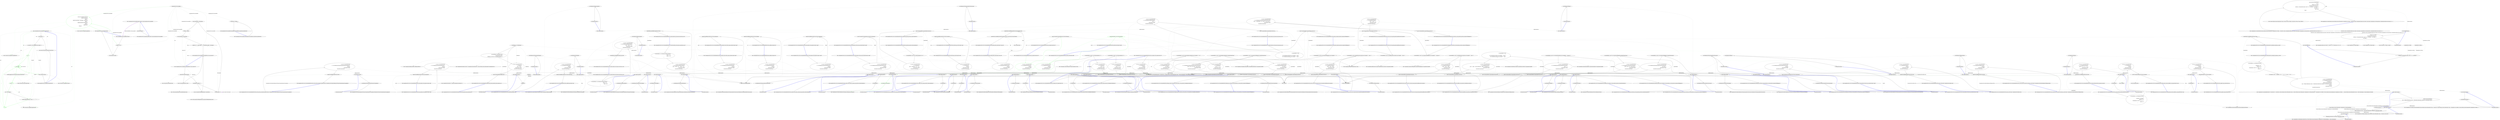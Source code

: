 digraph  {
d29 [label="return new StringBuilder(builderSize)\r\n                .Append(CopyrightWord)\r\n                .Append(' ')\r\n                .Append(isSymbolUpper ? SymbolUpper : SymbolLower)\r\n                .Append(' ')\r\n                .Append(FormatYears(copyrightYears))\r\n                .Append(' ')\r\n                .Append(author)\r\n                .ToString();", span="144-152", cluster="CommandLine.Text.CopyrightInfo.ToString()", color=green, community=1];
d49 [label="CommandLine.Text.CopyrightInfo", span=""];
d27 [label="attribute != null", span="139-139", cluster="CommandLine.Text.CopyrightInfo.ToString()"];
d30 [label="Exit CommandLine.Text.CopyrightInfo.ToString()", span="137-137", cluster="CommandLine.Text.CopyrightInfo.ToString()"];
d31 [label="Entry System.Text.StringBuilder.StringBuilder(int)", span="0-0", cluster="System.Text.StringBuilder.StringBuilder(int)"];
d32 [label="Entry System.Text.StringBuilder.Append(string)", span="0-0", cluster="System.Text.StringBuilder.Append(string)"];
d33 [label="Entry System.Text.StringBuilder.Append(char)", span="0-0", cluster="System.Text.StringBuilder.Append(char)"];
d34 [label="Entry CommandLine.Text.CopyrightInfo.FormatYears(int[])", span="161-161", cluster="CommandLine.Text.CopyrightInfo.FormatYears(int[])"];
d35 [label="Entry System.Text.StringBuilder.ToString()", span="0-0", cluster="System.Text.StringBuilder.ToString()"];
d40 [label="i < years.Length", span="169-169", cluster="CommandLine.Text.CopyrightInfo.FormatYears(int[])", color=green, community=0];
d39 [label="int i = 0", span="169-169", cluster="CommandLine.Text.CopyrightInfo.FormatYears(int[])", color=green, community=0];
d45 [label="i++", span="169-169", cluster="CommandLine.Text.CopyrightInfo.FormatYears(int[])", color=green, community=0];
d41 [label="yearsPart.Append(years[i].ToString(CultureInfo.InvariantCulture))", span="171-171", cluster="CommandLine.Text.CopyrightInfo.FormatYears(int[])"];
d46 [label="return yearsPart.ToString();", span="179-179", cluster="CommandLine.Text.CopyrightInfo.FormatYears(int[])"];
d38 [label="var yearsPart = new StringBuilder(years.Length * 6)", span="168-168", cluster="CommandLine.Text.CopyrightInfo.FormatYears(int[])"];
d42 [label="int next = i + 1", span="172-172", cluster="CommandLine.Text.CopyrightInfo.FormatYears(int[])", color=green, community=0];
d44 [label="yearsPart.Append(years[next] - years[i] > 1 ? '' - '' : '', '')", span="175-175", cluster="CommandLine.Text.CopyrightInfo.FormatYears(int[])"];
d43 [label="next < years.Length", span="173-173", cluster="CommandLine.Text.CopyrightInfo.FormatYears(int[])"];
d10 [label="this.isSymbolUpper = isSymbolUpper", span="65-65", cluster="CommandLine.Text.CopyrightInfo.CopyrightInfo(bool, string, params int[])"];
d11 [label="this.author = author", span="66-66", cluster="CommandLine.Text.CopyrightInfo.CopyrightInfo(bool, string, params int[])"];
d12 [label="this.copyrightYears = copyrightYears", span="67-67", cluster="CommandLine.Text.CopyrightInfo.CopyrightInfo(bool, string, params int[])"];
d13 [label="builderSize = 12 + author.Length + (4 * copyrightYears.Length) + ExtraLength", span="68-68", cluster="CommandLine.Text.CopyrightInfo.CopyrightInfo(bool, string, params int[])"];
d21 [label="this.attribute = attribute", span="85-85", cluster="CommandLine.Text.CopyrightInfo.CopyrightInfo(System.Reflection.AssemblyCopyrightAttribute)"];
d28 [label="return attribute.Copyright;", span="141-141", cluster="CommandLine.Text.CopyrightInfo.ToString()"];
d26 [label="Entry CommandLine.Text.CopyrightInfo.ToString()", span="137-137", cluster="CommandLine.Text.CopyrightInfo.ToString()"];
d47 [label="Exit CommandLine.Text.CopyrightInfo.FormatYears(int[])", span="161-161", cluster="CommandLine.Text.CopyrightInfo.FormatYears(int[])"];
d36 [label="years.Length == 1", span="163-163", cluster="CommandLine.Text.CopyrightInfo.FormatYears(int[])"];
d37 [label="return years[0].ToString(CultureInfo.InvariantCulture);", span="165-165", cluster="CommandLine.Text.CopyrightInfo.FormatYears(int[])"];
d48 [label="Entry int.ToString(System.IFormatProvider)", span="0-0", cluster="int.ToString(System.IFormatProvider)"];
d4 [label="Entry CommandLine.Text.CopyrightInfo.CopyrightInfo(bool, string, params int[])", span="59-59", cluster="CommandLine.Text.CopyrightInfo.CopyrightInfo(bool, string, params int[])"];
d9 [label="int ExtraLength = 10", span="64-64", cluster="CommandLine.Text.CopyrightInfo.CopyrightInfo(bool, string, params int[])"];
d14 [label="Exit CommandLine.Text.CopyrightInfo.CopyrightInfo(bool, string, params int[])", span="59-59", cluster="CommandLine.Text.CopyrightInfo.CopyrightInfo(bool, string, params int[])"];
d20 [label="Entry CommandLine.Text.CopyrightInfo.CopyrightInfo(System.Reflection.AssemblyCopyrightAttribute)", span="83-83", cluster="CommandLine.Text.CopyrightInfo.CopyrightInfo(System.Reflection.AssemblyCopyrightAttribute)"];
d22 [label="Exit CommandLine.Text.CopyrightInfo.CopyrightInfo(System.Reflection.AssemblyCopyrightAttribute)", span="83-83", cluster="CommandLine.Text.CopyrightInfo.CopyrightInfo(System.Reflection.AssemblyCopyrightAttribute)"];
d23 [label="Entry CommandLine.Text.CopyrightInfo.implicit operator string(CommandLine.Text.CopyrightInfo)", span="128-128", cluster="CommandLine.Text.CopyrightInfo.implicit operator string(CommandLine.Text.CopyrightInfo)"];
d24 [label="return info.ToString();", span="130-130", cluster="CommandLine.Text.CopyrightInfo.implicit operator string(CommandLine.Text.CopyrightInfo)"];
d5 [label="string.IsNullOrWhiteSpace(author)", span="61-61", cluster="CommandLine.Text.CopyrightInfo.CopyrightInfo(bool, string, params int[])"];
d7 [label="copyrightYears.Length == 0", span="62-62", cluster="CommandLine.Text.CopyrightInfo.CopyrightInfo(bool, string, params int[])"];
d6 [label="throw new ArgumentException(''author'');", span="61-61", cluster="CommandLine.Text.CopyrightInfo.CopyrightInfo(bool, string, params int[])"];
d8 [label="throw new ArgumentOutOfRangeException(''copyrightYears'');", span="62-62", cluster="CommandLine.Text.CopyrightInfo.CopyrightInfo(bool, string, params int[])"];
d25 [label="Exit CommandLine.Text.CopyrightInfo.implicit operator string(CommandLine.Text.CopyrightInfo)", span="128-128", cluster="CommandLine.Text.CopyrightInfo.implicit operator string(CommandLine.Text.CopyrightInfo)"];
d15 [label="Entry string.IsNullOrWhiteSpace(string)", span="0-0", cluster="string.IsNullOrWhiteSpace(string)"];
d16 [label="Entry System.ArgumentException.ArgumentException(string)", span="0-0", cluster="System.ArgumentException.ArgumentException(string)"];
d17 [label="Entry System.ArgumentOutOfRangeException.ArgumentOutOfRangeException(string)", span="0-0", cluster="System.ArgumentOutOfRangeException.ArgumentOutOfRangeException(string)"];
m0_40 [label="Entry CommandLine.Tests.Unit.Core.InstanceBuilderTests.Parse_int_sequence_with_range(string[], int[])", span="111-111", cluster="CommandLine.Tests.Unit.Core.InstanceBuilderTests.Parse_int_sequence_with_range(string[], int[])", file="HeadingInfo.cs"];
m0_41 [label="var result = InstanceBuilder.Build(\r\n                () => new FakeOptions(),\r\n                arguments,\r\n                StringComparer.Ordinal,\r\n                CultureInfo.InvariantCulture)", span="116-120", cluster="CommandLine.Tests.Unit.Core.InstanceBuilderTests.Parse_int_sequence_with_range(string[], int[])", file="HeadingInfo.cs"];
m0_42 [label="Assert.True(expected.SequenceEqual(result.Value.IntSequence))", span="123-123", cluster="CommandLine.Tests.Unit.Core.InstanceBuilderTests.Parse_int_sequence_with_range(string[], int[])", file="HeadingInfo.cs"];
m0_43 [label="Exit CommandLine.Tests.Unit.Core.InstanceBuilderTests.Parse_int_sequence_with_range(string[], int[])", span="111-111", cluster="CommandLine.Tests.Unit.Core.InstanceBuilderTests.Parse_int_sequence_with_range(string[], int[])", file="HeadingInfo.cs"];
m0_150 [label="Entry CommandLine.Tests.Fakes.FakeOptionsWithSequenceWithoutRange.FakeOptionsWithSequenceWithoutRange()", span="6-6", cluster="CommandLine.Tests.Fakes.FakeOptionsWithSequenceWithoutRange.FakeOptionsWithSequenceWithoutRange()", file="HeadingInfo.cs"];
m0_172 [label="Entry CommandLine.Core.InstanceBuilder.Build<T>(System.Func<T>, System.Func<System.Collections.Generic.IEnumerable<string>, System.Collections.Generic.IEnumerable<CommandLine.Core.OptionSpecification>, CommandLine.Core.StatePair<System.Collections.Generic.IEnumerable<CommandLine.Core.Token>>>, System.Collections.Generic.IEnumerable<string>, System.StringComparer, System.Globalization.CultureInfo)", span="33-33", cluster="CommandLine.Core.InstanceBuilder.Build<T>(System.Func<T>, System.Func<System.Collections.Generic.IEnumerable<string>, System.Collections.Generic.IEnumerable<CommandLine.Core.OptionSpecification>, CommandLine.Core.StatePair<System.Collections.Generic.IEnumerable<CommandLine.Core.Token>>>, System.Collections.Generic.IEnumerable<string>, System.StringComparer, System.Globalization.CultureInfo)", file="HeadingInfo.cs"];
m0_331 [label="Entry CommandLine.Tests.Unit.Core.InstanceBuilderTests.Parse_string_scalar_and_sequence_adjacent(string[], CommandLine.Tests.Fakes.FakeOptionsWithScalarValueAndSequenceStringAdjacent)", span="797-797", cluster="CommandLine.Tests.Unit.Core.InstanceBuilderTests.Parse_string_scalar_and_sequence_adjacent(string[], CommandLine.Tests.Fakes.FakeOptionsWithScalarValueAndSequenceStringAdjacent)", file="HeadingInfo.cs"];
m0_332 [label="var result = InstanceBuilder.Build(\r\n                () => new FakeOptionsWithScalarValueAndSequenceStringAdjacent(),\r\n                arguments,\r\n                StringComparer.Ordinal,\r\n                CultureInfo.InvariantCulture)", span="802-806", cluster="CommandLine.Tests.Unit.Core.InstanceBuilderTests.Parse_string_scalar_and_sequence_adjacent(string[], CommandLine.Tests.Fakes.FakeOptionsWithScalarValueAndSequenceStringAdjacent)", file="HeadingInfo.cs"];
m0_333 [label="expected.ShouldBeEquivalentTo(result.Value)", span="809-809", cluster="CommandLine.Tests.Unit.Core.InstanceBuilderTests.Parse_string_scalar_and_sequence_adjacent(string[], CommandLine.Tests.Fakes.FakeOptionsWithScalarValueAndSequenceStringAdjacent)", file="HeadingInfo.cs"];
m0_334 [label="Exit CommandLine.Tests.Unit.Core.InstanceBuilderTests.Parse_string_scalar_and_sequence_adjacent(string[], CommandLine.Tests.Fakes.FakeOptionsWithScalarValueAndSequenceStringAdjacent)", span="797-797", cluster="CommandLine.Tests.Unit.Core.InstanceBuilderTests.Parse_string_scalar_and_sequence_adjacent(string[], CommandLine.Tests.Fakes.FakeOptionsWithScalarValueAndSequenceStringAdjacent)", file="HeadingInfo.cs"];
m0_11 [label="Entry Unk.True", span="", cluster="Unk.True", file="HeadingInfo.cs"];
m0_159 [label="Entry CommandLine.Tests.Unit.Core.InstanceBuilderTests.Parse_string_sequence_with_separator(string[], string[])", span="406-406", cluster="CommandLine.Tests.Unit.Core.InstanceBuilderTests.Parse_string_sequence_with_separator(string[], string[])", file="HeadingInfo.cs"];
m0_160 [label="var result = InstanceBuilder.Build(\r\n                () => new FakeOptionsWithSequenceAndSeparator(),\r\n                arguments,\r\n                StringComparer.Ordinal,\r\n                CultureInfo.InvariantCulture)", span="411-415", cluster="CommandLine.Tests.Unit.Core.InstanceBuilderTests.Parse_string_sequence_with_separator(string[], string[])", file="HeadingInfo.cs"];
m0_161 [label="expected.ShouldBeEquivalentTo(result.Value.StringSequence)", span="418-418", cluster="CommandLine.Tests.Unit.Core.InstanceBuilderTests.Parse_string_sequence_with_separator(string[], string[])", file="HeadingInfo.cs"];
m0_162 [label="Exit CommandLine.Tests.Unit.Core.InstanceBuilderTests.Parse_string_sequence_with_separator(string[], string[])", span="406-406", cluster="CommandLine.Tests.Unit.Core.InstanceBuilderTests.Parse_string_sequence_with_separator(string[], string[])", file="HeadingInfo.cs"];
m0_233 [label="Entry CommandLine.Tests.Unit.Core.InstanceBuilderTests.Wrong_range_in_sequence_gererates_SequenceOutOfRangeError()", span="557-557", cluster="CommandLine.Tests.Unit.Core.InstanceBuilderTests.Wrong_range_in_sequence_gererates_SequenceOutOfRangeError()", file="HeadingInfo.cs"];
m0_235 [label="var result = InstanceBuilder.Build(\r\n                () => new FakeOptions(),\r\n                new [] { ''-i'', ''10'' },\r\n                StringComparer.Ordinal,\r\n                CultureInfo.InvariantCulture)", span="563-567", cluster="CommandLine.Tests.Unit.Core.InstanceBuilderTests.Wrong_range_in_sequence_gererates_SequenceOutOfRangeError()", file="HeadingInfo.cs"];
m0_234 [label="var expectedResult = new[] { new SequenceOutOfRangeError(new NameInfo(''i'', '''')) }", span="560-560", cluster="CommandLine.Tests.Unit.Core.InstanceBuilderTests.Wrong_range_in_sequence_gererates_SequenceOutOfRangeError()", file="HeadingInfo.cs"];
m0_236 [label="Assert.True(expectedResult.SequenceEqual(result.Errors))", span="570-570", cluster="CommandLine.Tests.Unit.Core.InstanceBuilderTests.Wrong_range_in_sequence_gererates_SequenceOutOfRangeError()", file="HeadingInfo.cs"];
m0_237 [label="Exit CommandLine.Tests.Unit.Core.InstanceBuilderTests.Wrong_range_in_sequence_gererates_SequenceOutOfRangeError()", span="557-557", cluster="CommandLine.Tests.Unit.Core.InstanceBuilderTests.Wrong_range_in_sequence_gererates_SequenceOutOfRangeError()", file="HeadingInfo.cs"];
m0_274 [label="Entry CommandLine.Tests.Unit.Core.InstanceBuilderTests.Breaking_required_constraint_in_string_scalar_as_value_generates_MissingRequiredOptionError()", span="653-653", cluster="CommandLine.Tests.Unit.Core.InstanceBuilderTests.Breaking_required_constraint_in_string_scalar_as_value_generates_MissingRequiredOptionError()", file="HeadingInfo.cs"];
m0_276 [label="var result = InstanceBuilder.Build(\r\n                () => new FakeOptionsWithRequiredValue(),\r\n                new string[] { },\r\n                StringComparer.Ordinal,\r\n                CultureInfo.InvariantCulture)", span="659-663", cluster="CommandLine.Tests.Unit.Core.InstanceBuilderTests.Breaking_required_constraint_in_string_scalar_as_value_generates_MissingRequiredOptionError()", file="HeadingInfo.cs"];
m0_275 [label="var expectedResult = new[] { new MissingRequiredOptionError(NameInfo.EmptyName) }", span="656-656", cluster="CommandLine.Tests.Unit.Core.InstanceBuilderTests.Breaking_required_constraint_in_string_scalar_as_value_generates_MissingRequiredOptionError()", file="HeadingInfo.cs"];
m0_277 [label="Assert.True(expectedResult.SequenceEqual(result.Errors))", span="666-666", cluster="CommandLine.Tests.Unit.Core.InstanceBuilderTests.Breaking_required_constraint_in_string_scalar_as_value_generates_MissingRequiredOptionError()", file="HeadingInfo.cs"];
m0_278 [label="Exit CommandLine.Tests.Unit.Core.InstanceBuilderTests.Breaking_required_constraint_in_string_scalar_as_value_generates_MissingRequiredOptionError()", span="653-653", cluster="CommandLine.Tests.Unit.Core.InstanceBuilderTests.Breaking_required_constraint_in_string_scalar_as_value_generates_MissingRequiredOptionError()", file="HeadingInfo.cs"];
m0_220 [label="Entry CommandLine.MissingRequiredOptionError.MissingRequiredOptionError(CommandLine.NameInfo)", span="283-283", cluster="CommandLine.MissingRequiredOptionError.MissingRequiredOptionError(CommandLine.NameInfo)", file="HeadingInfo.cs"];
m0_319 [label="Entry Unk.get_IsSome", span="", cluster="Unk.get_IsSome", file="HeadingInfo.cs"];
m0_82 [label="Entry CommandLine.Tests.Fakes.FakeOptionsWithSequenceAndOnlyMinConstraintAsValue.FakeOptionsWithSequenceAndOnlyMinConstraintAsValue()", span="6-6", cluster="CommandLine.Tests.Fakes.FakeOptionsWithSequenceAndOnlyMinConstraintAsValue.FakeOptionsWithSequenceAndOnlyMinConstraintAsValue()", file="HeadingInfo.cs"];
m0_151 [label="Entry CommandLine.Tests.Unit.Core.InstanceBuilderTests.Parse_long_sequence_with_separator(string[], long[])", span="384-384", cluster="CommandLine.Tests.Unit.Core.InstanceBuilderTests.Parse_long_sequence_with_separator(string[], long[])", file="HeadingInfo.cs"];
m0_152 [label="var result = InstanceBuilder.Build(\r\n                () => new FakeOptionsWithSequenceAndSeparator(),\r\n                arguments,\r\n                StringComparer.Ordinal,\r\n                CultureInfo.InvariantCulture)", span="389-393", cluster="CommandLine.Tests.Unit.Core.InstanceBuilderTests.Parse_long_sequence_with_separator(string[], long[])", file="HeadingInfo.cs"];
m0_153 [label="expected.ShouldBeEquivalentTo(result.Value.LongSequence)", span="396-396", cluster="CommandLine.Tests.Unit.Core.InstanceBuilderTests.Parse_long_sequence_with_separator(string[], long[])", file="HeadingInfo.cs"];
m0_154 [label="Exit CommandLine.Tests.Unit.Core.InstanceBuilderTests.Parse_long_sequence_with_separator(string[], long[])", span="384-384", cluster="CommandLine.Tests.Unit.Core.InstanceBuilderTests.Parse_long_sequence_with_separator(string[], long[])", file="HeadingInfo.cs"];
m0_62 [label="Entry CommandLine.Tests.Fakes.FakeOptionsWithSequenceAndOnlyMaxConstraint.FakeOptionsWithSequenceAndOnlyMaxConstraint()", span="6-6", cluster="CommandLine.Tests.Fakes.FakeOptionsWithSequenceAndOnlyMaxConstraint.FakeOptionsWithSequenceAndOnlyMaxConstraint()", file="HeadingInfo.cs"];
m0_143 [label="Entry CommandLine.Tests.Unit.Core.InstanceBuilderTests.Parse_sequence_value_without_range_constraints(string[], long[])", span="362-362", cluster="CommandLine.Tests.Unit.Core.InstanceBuilderTests.Parse_sequence_value_without_range_constraints(string[], long[])", file="HeadingInfo.cs"];
m0_144 [label="var result = InstanceBuilder.Build(\r\n                () => new FakeOptionsWithSequenceWithoutRange(),\r\n                arguments,\r\n                StringComparer.Ordinal,\r\n                CultureInfo.InvariantCulture)", span="367-371", cluster="CommandLine.Tests.Unit.Core.InstanceBuilderTests.Parse_sequence_value_without_range_constraints(string[], long[])", file="HeadingInfo.cs"];
m0_145 [label="expected.ShouldBeEquivalentTo(result.Value.LongSequence)", span="374-374", cluster="CommandLine.Tests.Unit.Core.InstanceBuilderTests.Parse_sequence_value_without_range_constraints(string[], long[])", file="HeadingInfo.cs"];
m0_146 [label="Exit CommandLine.Tests.Unit.Core.InstanceBuilderTests.Parse_sequence_value_without_range_constraints(string[], long[])", span="362-362", cluster="CommandLine.Tests.Unit.Core.InstanceBuilderTests.Parse_sequence_value_without_range_constraints(string[], long[])", file="HeadingInfo.cs"];
m0_241 [label="Entry CommandLine.Tests.Unit.Core.InstanceBuilderTests.Parse_unknown_long_option_gererates_UnknownOptionError()", span="576-576", cluster="CommandLine.Tests.Unit.Core.InstanceBuilderTests.Parse_unknown_long_option_gererates_UnknownOptionError()", file="HeadingInfo.cs"];
m0_243 [label="var result = InstanceBuilder.Build(\r\n                () => new FakeOptions(),\r\n                new[] { ''--stringvalue'', ''abc'', ''--xyz'' },\r\n                StringComparer.Ordinal,\r\n                CultureInfo.InvariantCulture)", span="582-586", cluster="CommandLine.Tests.Unit.Core.InstanceBuilderTests.Parse_unknown_long_option_gererates_UnknownOptionError()", file="HeadingInfo.cs"];
m0_242 [label="var expectedResult = new[] { new UnknownOptionError(''xyz'') }", span="579-579", cluster="CommandLine.Tests.Unit.Core.InstanceBuilderTests.Parse_unknown_long_option_gererates_UnknownOptionError()", file="HeadingInfo.cs"];
m0_244 [label="Assert.True(expectedResult.SequenceEqual(result.Errors))", span="589-589", cluster="CommandLine.Tests.Unit.Core.InstanceBuilderTests.Parse_unknown_long_option_gererates_UnknownOptionError()", file="HeadingInfo.cs"];
m0_245 [label="Exit CommandLine.Tests.Unit.Core.InstanceBuilderTests.Parse_unknown_long_option_gererates_UnknownOptionError()", span="576-576", cluster="CommandLine.Tests.Unit.Core.InstanceBuilderTests.Parse_unknown_long_option_gererates_UnknownOptionError()", file="HeadingInfo.cs"];
m0_55 [label="Entry CommandLine.Tests.Unit.Core.InstanceBuilderTests.Parse_string_sequence_with_only_max_constraint(string[], string[])", span="156-156", cluster="CommandLine.Tests.Unit.Core.InstanceBuilderTests.Parse_string_sequence_with_only_max_constraint(string[], string[])", file="HeadingInfo.cs"];
m0_56 [label="var result = InstanceBuilder.Build(\r\n                () => new FakeOptionsWithSequenceAndOnlyMaxConstraint(),\r\n                arguments,\r\n                StringComparer.Ordinal,\r\n                CultureInfo.InvariantCulture)", span="161-165", cluster="CommandLine.Tests.Unit.Core.InstanceBuilderTests.Parse_string_sequence_with_only_max_constraint(string[], string[])", file="HeadingInfo.cs"];
m0_57 [label="Assert.True(expected.SequenceEqual(result.Value.StringSequence))", span="168-168", cluster="CommandLine.Tests.Unit.Core.InstanceBuilderTests.Parse_string_sequence_with_only_max_constraint(string[], string[])", file="HeadingInfo.cs"];
m0_58 [label="Exit CommandLine.Tests.Unit.Core.InstanceBuilderTests.Parse_string_sequence_with_only_max_constraint(string[], string[])", span="156-156", cluster="CommandLine.Tests.Unit.Core.InstanceBuilderTests.Parse_string_sequence_with_only_max_constraint(string[], string[])", file="HeadingInfo.cs"];
m0_299 [label="Entry CommandLine.Tests.Unit.Core.InstanceBuilderTests.Parse_nullable_int(string[], int?)", span="717-717", cluster="CommandLine.Tests.Unit.Core.InstanceBuilderTests.Parse_nullable_int(string[], int?)", file="HeadingInfo.cs"];
m0_300 [label="var result = InstanceBuilder.Build(\r\n                () => new FakeOptionsWithNullables(),\r\n                arguments,\r\n                StringComparer.Ordinal,\r\n                CultureInfo.InvariantCulture)", span="722-726", cluster="CommandLine.Tests.Unit.Core.InstanceBuilderTests.Parse_nullable_int(string[], int?)", file="HeadingInfo.cs"];
m0_301 [label="expected.ShouldBeEquivalentTo(result.Value.NullableInt)", span="729-729", cluster="CommandLine.Tests.Unit.Core.InstanceBuilderTests.Parse_nullable_int(string[], int?)", file="HeadingInfo.cs"];
m0_302 [label="Exit CommandLine.Tests.Unit.Core.InstanceBuilderTests.Parse_nullable_int(string[], int?)", span="717-717", cluster="CommandLine.Tests.Unit.Core.InstanceBuilderTests.Parse_nullable_int(string[], int?)", file="HeadingInfo.cs"];
m0_266 [label="Entry CommandLine.Tests.Unit.Core.InstanceBuilderTests.Omitting_names_assumes_identifier_as_long_name(string[], string)", span="635-635", cluster="CommandLine.Tests.Unit.Core.InstanceBuilderTests.Omitting_names_assumes_identifier_as_long_name(string[], string)", file="HeadingInfo.cs"];
m0_267 [label="var result = InstanceBuilder.Build(\r\n                () => new FakeOptions(),\r\n                arguments,\r\n                StringComparer.Ordinal,\r\n                CultureInfo.InvariantCulture)", span="640-644", cluster="CommandLine.Tests.Unit.Core.InstanceBuilderTests.Omitting_names_assumes_identifier_as_long_name(string[], string)", file="HeadingInfo.cs"];
m0_268 [label="Assert.True(expected.Equals(result.Value.StringValue))", span="647-647", cluster="CommandLine.Tests.Unit.Core.InstanceBuilderTests.Omitting_names_assumes_identifier_as_long_name(string[], string)", file="HeadingInfo.cs"];
m0_269 [label="Exit CommandLine.Tests.Unit.Core.InstanceBuilderTests.Omitting_names_assumes_identifier_as_long_name(string[], string)", span="635-635", cluster="CommandLine.Tests.Unit.Core.InstanceBuilderTests.Omitting_names_assumes_identifier_as_long_name(string[], string)", file="HeadingInfo.cs"];
m0_54 [label="Entry CommandLine.Tests.Fakes.FakeOptionsWithSequenceAndOnlyMinConstraint.FakeOptionsWithSequenceAndOnlyMinConstraint()", span="6-6", cluster="CommandLine.Tests.Fakes.FakeOptionsWithSequenceAndOnlyMinConstraint.FakeOptionsWithSequenceAndOnlyMinConstraint()", file="HeadingInfo.cs"];
m0_207 [label="Entry CommandLine.Tests.Unit.Core.InstanceBuilderTests.Two_required_options_at_the_same_set_and_both_are_true()", span="499-499", cluster="CommandLine.Tests.Unit.Core.InstanceBuilderTests.Two_required_options_at_the_same_set_and_both_are_true()", file="HeadingInfo.cs"];
m0_209 [label="var result = InstanceBuilder.Build(\r\n                () => new FakeOptionWithRequiredAndSet(),\r\n                new[] { ''--ftpurl'', ''str1'', ''--weburl'', ''str2'' },\r\n                StringComparer.Ordinal,\r\n                CultureInfo.InvariantCulture)", span="506-510", cluster="CommandLine.Tests.Unit.Core.InstanceBuilderTests.Two_required_options_at_the_same_set_and_both_are_true()", file="HeadingInfo.cs"];
m0_208 [label="var expectedResult = new FakeOptionWithRequiredAndSet {\r\n                FtpUrl = ''str1'',\r\n                WebUrl = ''str2''\r\n            }", span="501-504", cluster="CommandLine.Tests.Unit.Core.InstanceBuilderTests.Two_required_options_at_the_same_set_and_both_are_true()", file="HeadingInfo.cs"];
m0_210 [label="expectedResult.ShouldBeEquivalentTo(result.Value)", span="513-513", cluster="CommandLine.Tests.Unit.Core.InstanceBuilderTests.Two_required_options_at_the_same_set_and_both_are_true()", file="HeadingInfo.cs"];
m0_211 [label="Exit CommandLine.Tests.Unit.Core.InstanceBuilderTests.Two_required_options_at_the_same_set_and_both_are_true()", span="499-499", cluster="CommandLine.Tests.Unit.Core.InstanceBuilderTests.Two_required_options_at_the_same_set_and_both_are_true()", file="HeadingInfo.cs"];
m0_187 [label="Entry CommandLine.Core.NameLookup.Contains(string, System.Collections.Generic.IEnumerable<CommandLine.Core.OptionSpecification>, System.StringComparer)", span="11-11", cluster="CommandLine.Core.NameLookup.Contains(string, System.Collections.Generic.IEnumerable<CommandLine.Core.OptionSpecification>, System.StringComparer)", file="HeadingInfo.cs"];
m0_31 [label="Entry CommandLine.Tests.Unit.Core.InstanceBuilderTests.Parse_int_sequence(string[], int[])", span="89-89", cluster="CommandLine.Tests.Unit.Core.InstanceBuilderTests.Parse_int_sequence(string[], int[])", file="HeadingInfo.cs"];
m0_32 [label="var result = InstanceBuilder.Build(\r\n                () => new FakeOptionsWithSequence(),\r\n                arguments,\r\n                StringComparer.Ordinal,\r\n                CultureInfo.InvariantCulture)", span="94-98", cluster="CommandLine.Tests.Unit.Core.InstanceBuilderTests.Parse_int_sequence(string[], int[])", color=green, community=0, file="HeadingInfo.cs"];
m0_33 [label="Assert.True(expected.SequenceEqual(result.Value.IntSequence))", span="101-101", cluster="CommandLine.Tests.Unit.Core.InstanceBuilderTests.Parse_int_sequence(string[], int[])", file="HeadingInfo.cs"];
m0_34 [label="Exit CommandLine.Tests.Unit.Core.InstanceBuilderTests.Parse_int_sequence(string[], int[])", span="89-89", cluster="CommandLine.Tests.Unit.Core.InstanceBuilderTests.Parse_int_sequence(string[], int[])", file="HeadingInfo.cs"];
m0_0 [label="Entry CommandLine.Tests.Unit.Core.InstanceBuilderTests.Explicit_help_request_generates_help_requested_error()", span="17-17", cluster="CommandLine.Tests.Unit.Core.InstanceBuilderTests.Explicit_help_request_generates_help_requested_error()", file="HeadingInfo.cs"];
m0_3 [label="var result = InstanceBuilder.Build(\r\n                () => fakeOptions,\r\n                new[] { ''--help'' },\r\n                StringComparer.Ordinal,\r\n                CultureInfo.InvariantCulture)", span="26-30", cluster="CommandLine.Tests.Unit.Core.InstanceBuilderTests.Explicit_help_request_generates_help_requested_error()", file="HeadingInfo.cs"];
m0_1 [label="var fakeOptions = new FakeOptions()", span="20-20", cluster="CommandLine.Tests.Unit.Core.InstanceBuilderTests.Explicit_help_request_generates_help_requested_error()", file="HeadingInfo.cs"];
m0_2 [label="var expectedResult = ParserResult.Create(\r\n                ParserResultType.Options,\r\n                fakeOptions, new Error[] { new HelpRequestedError() })", span="21-23", cluster="CommandLine.Tests.Unit.Core.InstanceBuilderTests.Explicit_help_request_generates_help_requested_error()", file="HeadingInfo.cs"];
m0_4 [label="Assert.True(expectedResult.Equals(result))", span="33-33", cluster="CommandLine.Tests.Unit.Core.InstanceBuilderTests.Explicit_help_request_generates_help_requested_error()", file="HeadingInfo.cs"];
m0_5 [label="Exit CommandLine.Tests.Unit.Core.InstanceBuilderTests.Explicit_help_request_generates_help_requested_error()", span="17-17", cluster="CommandLine.Tests.Unit.Core.InstanceBuilderTests.Explicit_help_request_generates_help_requested_error()", file="HeadingInfo.cs"];
m0_224 [label="Entry CommandLine.Tests.Unit.Core.InstanceBuilderTests.Omitting_required_option_gererates_MissingRequiredOptionError()", span="538-538", cluster="CommandLine.Tests.Unit.Core.InstanceBuilderTests.Omitting_required_option_gererates_MissingRequiredOptionError()", file="HeadingInfo.cs"];
m0_226 [label="var result = InstanceBuilder.Build(\r\n                () => new FakeOptionWithRequired(),\r\n                new string[] { },\r\n                StringComparer.Ordinal,\r\n                CultureInfo.InvariantCulture)", span="544-548", cluster="CommandLine.Tests.Unit.Core.InstanceBuilderTests.Omitting_required_option_gererates_MissingRequiredOptionError()", file="HeadingInfo.cs"];
m0_225 [label="var expectedResult = new[] { new MissingRequiredOptionError(new NameInfo('''', ''str'')) }", span="541-541", cluster="CommandLine.Tests.Unit.Core.InstanceBuilderTests.Omitting_required_option_gererates_MissingRequiredOptionError()", file="HeadingInfo.cs"];
m0_227 [label="Assert.True(expectedResult.SequenceEqual(result.Errors))", span="551-551", cluster="CommandLine.Tests.Unit.Core.InstanceBuilderTests.Omitting_required_option_gererates_MissingRequiredOptionError()", file="HeadingInfo.cs"];
m0_228 [label="Exit CommandLine.Tests.Unit.Core.InstanceBuilderTests.Omitting_required_option_gererates_MissingRequiredOptionError()", span="538-538", cluster="CommandLine.Tests.Unit.Core.InstanceBuilderTests.Omitting_required_option_gererates_MissingRequiredOptionError()", file="HeadingInfo.cs"];
m0_290 [label="Entry CommandLine.Tests.Unit.Core.InstanceBuilderTests.Breaking_equal_min_max_constraint_in_string_sequence_as_value_gererates_SequenceOutOfRangeError()", span="694-694", cluster="CommandLine.Tests.Unit.Core.InstanceBuilderTests.Breaking_equal_min_max_constraint_in_string_sequence_as_value_gererates_SequenceOutOfRangeError()", file="HeadingInfo.cs"];
m0_292 [label="var result = InstanceBuilder.Build(\r\n                () => new FakeOptionsWithSequenceMinMaxEqual(),\r\n                new[] { ''one'', ''two'', ''this-is-too-much'' },\r\n                StringComparer.Ordinal,\r\n                CultureInfo.InvariantCulture)", span="700-704", cluster="CommandLine.Tests.Unit.Core.InstanceBuilderTests.Breaking_equal_min_max_constraint_in_string_sequence_as_value_gererates_SequenceOutOfRangeError()", file="HeadingInfo.cs"];
m0_291 [label="var expectedResult = new[] { new SequenceOutOfRangeError(NameInfo.EmptyName) }", span="697-697", cluster="CommandLine.Tests.Unit.Core.InstanceBuilderTests.Breaking_equal_min_max_constraint_in_string_sequence_as_value_gererates_SequenceOutOfRangeError()", file="HeadingInfo.cs"];
m0_293 [label="Assert.True(expectedResult.SequenceEqual(result.Errors))", span="707-707", cluster="CommandLine.Tests.Unit.Core.InstanceBuilderTests.Breaking_equal_min_max_constraint_in_string_sequence_as_value_gererates_SequenceOutOfRangeError()", file="HeadingInfo.cs"];
m0_294 [label="Exit CommandLine.Tests.Unit.Core.InstanceBuilderTests.Breaking_equal_min_max_constraint_in_string_sequence_as_value_gererates_SequenceOutOfRangeError()", span="694-694", cluster="CommandLine.Tests.Unit.Core.InstanceBuilderTests.Breaking_equal_min_max_constraint_in_string_sequence_as_value_gererates_SequenceOutOfRangeError()", file="HeadingInfo.cs"];
m0_307 [label="Entry CommandLine.Tests.Unit.Core.InstanceBuilderTests.Parse_nullable_long(string[], long?)", span="739-739", cluster="CommandLine.Tests.Unit.Core.InstanceBuilderTests.Parse_nullable_long(string[], long?)", file="HeadingInfo.cs"];
m0_308 [label="var result = InstanceBuilder.Build(\r\n                () => new FakeOptionsWithNullables(),\r\n                arguments,\r\n                StringComparer.Ordinal,\r\n                CultureInfo.InvariantCulture)", span="744-748", cluster="CommandLine.Tests.Unit.Core.InstanceBuilderTests.Parse_nullable_long(string[], long?)", file="HeadingInfo.cs"];
m0_309 [label="expected.ShouldBeEquivalentTo(result.Value.NullableLong)", span="751-751", cluster="CommandLine.Tests.Unit.Core.InstanceBuilderTests.Parse_nullable_long(string[], long?)", file="HeadingInfo.cs"];
m0_310 [label="Exit CommandLine.Tests.Unit.Core.InstanceBuilderTests.Parse_nullable_long(string[], long?)", span="739-739", cluster="CommandLine.Tests.Unit.Core.InstanceBuilderTests.Parse_nullable_long(string[], long?)", file="HeadingInfo.cs"];
m0_8 [label="Entry CommandLine.ParserResult.Create<T>(CommandLine.ParserResultType, T, System.Collections.Generic.IEnumerable<CommandLine.Error>)", span="100-100", cluster="CommandLine.ParserResult.Create<T>(CommandLine.ParserResultType, T, System.Collections.Generic.IEnumerable<CommandLine.Error>)", file="HeadingInfo.cs"];
m0_78 [label="Entry CommandLine.SequenceOutOfRangeError.SequenceOutOfRangeError(CommandLine.NameInfo)", span="316-316", cluster="CommandLine.SequenceOutOfRangeError.SequenceOutOfRangeError(CommandLine.NameInfo)", file="HeadingInfo.cs"];
m0_184 [label="Entry lambda expression", span="444-444", cluster="lambda expression", file="HeadingInfo.cs"];
m0_27 [label="Entry lambda expression", span="71-71", cluster="lambda expression", file="HeadingInfo.cs"];
m0_36 [label="Entry lambda expression", span="95-95", cluster="lambda expression", file="HeadingInfo.cs"];
m0_37 [label="new FakeOptionsWithSequence()", span="95-95", cluster="lambda expression", color=green, community=0, file="HeadingInfo.cs"];
m0_38 [label="Exit lambda expression", span="95-95", cluster="lambda expression", file="HeadingInfo.cs"];
m0_29 [label="Exit lambda expression", span="71-71", cluster="lambda expression", file="HeadingInfo.cs"];
m0_28 [label="new FakeOptionsWithDouble()", span="71-71", cluster="lambda expression", file="HeadingInfo.cs"];
m0_12 [label="Entry lambda expression", span="27-27", cluster="lambda expression", file="HeadingInfo.cs"];
m0_20 [label="Entry lambda expression", span="48-48", cluster="lambda expression", file="HeadingInfo.cs"];
m0_44 [label="Entry lambda expression", span="117-117", cluster="lambda expression", file="HeadingInfo.cs"];
m0_51 [label="Entry lambda expression", span="140-140", cluster="lambda expression", file="HeadingInfo.cs"];
m0_59 [label="Entry lambda expression", span="162-162", cluster="lambda expression", file="HeadingInfo.cs"];
m0_70 [label="Entry lambda expression", span="181-181", cluster="lambda expression", file="HeadingInfo.cs"];
m0_79 [label="Entry lambda expression", span="200-200", cluster="lambda expression", file="HeadingInfo.cs"];
m0_88 [label="Entry lambda expression", span="220-220", cluster="lambda expression", file="HeadingInfo.cs"];
m0_96 [label="Entry lambda expression", span="239-239", cluster="lambda expression", file="HeadingInfo.cs"];
m0_105 [label="Entry lambda expression", span="263-263", cluster="lambda expression", file="HeadingInfo.cs"];
m0_115 [label="Entry lambda expression", span="282-282", cluster="lambda expression", file="HeadingInfo.cs"];
m0_123 [label="Entry lambda expression", span="301-301", cluster="lambda expression", file="HeadingInfo.cs"];
m0_131 [label="Entry lambda expression", span="320-320", cluster="lambda expression", file="HeadingInfo.cs"];
m0_140 [label="Entry lambda expression", span="345-345", cluster="lambda expression", file="HeadingInfo.cs"];
m0_147 [label="Entry lambda expression", span="368-368", cluster="lambda expression", file="HeadingInfo.cs"];
m0_155 [label="Entry lambda expression", span="390-390", cluster="lambda expression", file="HeadingInfo.cs"];
m0_163 [label="Entry lambda expression", span="412-412", cluster="lambda expression", file="HeadingInfo.cs"];
m0_194 [label="Entry lambda expression", span="467-467", cluster="lambda expression", file="HeadingInfo.cs"];
m0_204 [label="Entry lambda expression", span="487-487", cluster="lambda expression", file="HeadingInfo.cs"];
m0_212 [label="Entry lambda expression", span="507-507", cluster="lambda expression", file="HeadingInfo.cs"];
m0_221 [label="Entry lambda expression", span="527-527", cluster="lambda expression", file="HeadingInfo.cs"];
m0_229 [label="Entry lambda expression", span="545-545", cluster="lambda expression", file="HeadingInfo.cs"];
m0_238 [label="Entry lambda expression", span="564-564", cluster="lambda expression", file="HeadingInfo.cs"];
m0_247 [label="Entry lambda expression", span="583-583", cluster="lambda expression", file="HeadingInfo.cs"];
m0_255 [label="Entry lambda expression", span="602-602", cluster="lambda expression", file="HeadingInfo.cs"];
m0_263 [label="Entry lambda expression", span="621-621", cluster="lambda expression", file="HeadingInfo.cs"];
m0_271 [label="Entry lambda expression", span="641-641", cluster="lambda expression", file="HeadingInfo.cs"];
m0_279 [label="Entry lambda expression", span="660-660", cluster="lambda expression", file="HeadingInfo.cs"];
m0_287 [label="Entry lambda expression", span="682-682", cluster="lambda expression", file="HeadingInfo.cs"];
m0_295 [label="Entry lambda expression", span="701-701", cluster="lambda expression", file="HeadingInfo.cs"];
m0_303 [label="Entry lambda expression", span="723-723", cluster="lambda expression", file="HeadingInfo.cs"];
m0_311 [label="Entry lambda expression", span="745-745", cluster="lambda expression", file="HeadingInfo.cs"];
m0_320 [label="Entry lambda expression", span="764-764", cluster="lambda expression", file="HeadingInfo.cs"];
m0_328 [label="Entry lambda expression", span="784-784", cluster="lambda expression", file="HeadingInfo.cs"];
m0_335 [label="Entry lambda expression", span="803-803", cluster="lambda expression", file="HeadingInfo.cs"];
m0_13 [label=fakeOptions, span="27-27", cluster="lambda expression", file="HeadingInfo.cs"];
m0_14 [label="Exit lambda expression", span="27-27", cluster="lambda expression", file="HeadingInfo.cs"];
m0_22 [label="Exit lambda expression", span="48-48", cluster="lambda expression", file="HeadingInfo.cs"];
m0_21 [label="new FakeOptions()", span="48-48", cluster="lambda expression", file="HeadingInfo.cs"];
m0_46 [label="Exit lambda expression", span="117-117", cluster="lambda expression", file="HeadingInfo.cs"];
m0_45 [label="new FakeOptions()", span="117-117", cluster="lambda expression", file="HeadingInfo.cs"];
m0_53 [label="Exit lambda expression", span="140-140", cluster="lambda expression", file="HeadingInfo.cs"];
m0_52 [label="new FakeOptionsWithSequenceAndOnlyMinConstraint()", span="140-140", cluster="lambda expression", file="HeadingInfo.cs"];
m0_61 [label="Exit lambda expression", span="162-162", cluster="lambda expression", file="HeadingInfo.cs"];
m0_60 [label="new FakeOptionsWithSequenceAndOnlyMaxConstraint()", span="162-162", cluster="lambda expression", file="HeadingInfo.cs"];
m0_72 [label="Exit lambda expression", span="181-181", cluster="lambda expression", file="HeadingInfo.cs"];
m0_71 [label="new FakeOptionsWithSequenceAndOnlyMinConstraint()", span="181-181", cluster="lambda expression", file="HeadingInfo.cs"];
m0_81 [label="Exit lambda expression", span="200-200", cluster="lambda expression", file="HeadingInfo.cs"];
m0_80 [label="new FakeOptionsWithSequenceAndOnlyMinConstraintAsValue()", span="200-200", cluster="lambda expression", file="HeadingInfo.cs"];
m0_90 [label="Exit lambda expression", span="220-220", cluster="lambda expression", file="HeadingInfo.cs"];
m0_89 [label="new FakeOptionsWithSequenceAndOnlyMaxConstraint()", span="220-220", cluster="lambda expression", file="HeadingInfo.cs"];
m0_98 [label="Exit lambda expression", span="239-239", cluster="lambda expression", file="HeadingInfo.cs"];
m0_97 [label="new FakeOptionsWithSequenceAndOnlyMaxConstraintAsValue()", span="239-239", cluster="lambda expression", file="HeadingInfo.cs"];
m0_107 [label="Exit lambda expression", span="263-263", cluster="lambda expression", file="HeadingInfo.cs"];
m0_106 [label="new FakeOptionsWithEnum()", span="263-263", cluster="lambda expression", file="HeadingInfo.cs"];
m0_117 [label="Exit lambda expression", span="282-282", cluster="lambda expression", file="HeadingInfo.cs"];
m0_116 [label="new FakeOptionsWithEnum()", span="282-282", cluster="lambda expression", file="HeadingInfo.cs"];
m0_125 [label="Exit lambda expression", span="301-301", cluster="lambda expression", file="HeadingInfo.cs"];
m0_124 [label="new FakeOptionsWithEnum()", span="301-301", cluster="lambda expression", file="HeadingInfo.cs"];
m0_133 [label="Exit lambda expression", span="320-320", cluster="lambda expression", file="HeadingInfo.cs"];
m0_132 [label="new FakeOptionsWithEnum()", span="320-320", cluster="lambda expression", file="HeadingInfo.cs"];
m0_142 [label="Exit lambda expression", span="345-345", cluster="lambda expression", file="HeadingInfo.cs"];
m0_141 [label="new FakeOptionsWithValues()", span="345-345", cluster="lambda expression", file="HeadingInfo.cs"];
m0_149 [label="Exit lambda expression", span="368-368", cluster="lambda expression", file="HeadingInfo.cs"];
m0_148 [label="new FakeOptionsWithSequenceWithoutRange()", span="368-368", cluster="lambda expression", file="HeadingInfo.cs"];
m0_157 [label="Exit lambda expression", span="390-390", cluster="lambda expression", file="HeadingInfo.cs"];
m0_156 [label="new FakeOptionsWithSequenceAndSeparator()", span="390-390", cluster="lambda expression", file="HeadingInfo.cs"];
m0_165 [label="Exit lambda expression", span="412-412", cluster="lambda expression", file="HeadingInfo.cs"];
m0_164 [label="new FakeOptionsWithSequenceAndSeparator()", span="412-412", cluster="lambda expression", file="HeadingInfo.cs"];
m0_196 [label="Exit lambda expression", span="467-467", cluster="lambda expression", file="HeadingInfo.cs"];
m0_195 [label="new FakeOptionsWithSets()", span="467-467", cluster="lambda expression", file="HeadingInfo.cs"];
m0_206 [label="Exit lambda expression", span="487-487", cluster="lambda expression", file="HeadingInfo.cs"];
m0_205 [label="new FakeOptionWithRequiredAndSet()", span="487-487", cluster="lambda expression", file="HeadingInfo.cs"];
m0_214 [label="Exit lambda expression", span="507-507", cluster="lambda expression", file="HeadingInfo.cs"];
m0_213 [label="new FakeOptionWithRequiredAndSet()", span="507-507", cluster="lambda expression", file="HeadingInfo.cs"];
m0_223 [label="Exit lambda expression", span="527-527", cluster="lambda expression", file="HeadingInfo.cs"];
m0_222 [label="new FakeOptionWithRequiredAndSet()", span="527-527", cluster="lambda expression", file="HeadingInfo.cs"];
m0_231 [label="Exit lambda expression", span="545-545", cluster="lambda expression", file="HeadingInfo.cs"];
m0_230 [label="new FakeOptionWithRequired()", span="545-545", cluster="lambda expression", file="HeadingInfo.cs"];
m0_240 [label="Exit lambda expression", span="564-564", cluster="lambda expression", file="HeadingInfo.cs"];
m0_239 [label="new FakeOptions()", span="564-564", cluster="lambda expression", file="HeadingInfo.cs"];
m0_249 [label="Exit lambda expression", span="583-583", cluster="lambda expression", file="HeadingInfo.cs"];
m0_248 [label="new FakeOptions()", span="583-583", cluster="lambda expression", file="HeadingInfo.cs"];
m0_257 [label="Exit lambda expression", span="602-602", cluster="lambda expression", file="HeadingInfo.cs"];
m0_256 [label="new FakeOptions()", span="602-602", cluster="lambda expression", file="HeadingInfo.cs"];
m0_265 [label="Exit lambda expression", span="621-621", cluster="lambda expression", file="HeadingInfo.cs"];
m0_264 [label="new FakeOptions()", span="621-621", cluster="lambda expression", file="HeadingInfo.cs"];
m0_273 [label="Exit lambda expression", span="641-641", cluster="lambda expression", file="HeadingInfo.cs"];
m0_272 [label="new FakeOptions()", span="641-641", cluster="lambda expression", file="HeadingInfo.cs"];
m0_281 [label="Exit lambda expression", span="660-660", cluster="lambda expression", file="HeadingInfo.cs"];
m0_280 [label="new FakeOptionsWithRequiredValue()", span="660-660", cluster="lambda expression", file="HeadingInfo.cs"];
m0_289 [label="Exit lambda expression", span="682-682", cluster="lambda expression", file="HeadingInfo.cs"];
m0_288 [label="new FakeOptions()", span="682-682", cluster="lambda expression", file="HeadingInfo.cs"];
m0_297 [label="Exit lambda expression", span="701-701", cluster="lambda expression", file="HeadingInfo.cs"];
m0_296 [label="new FakeOptionsWithSequenceMinMaxEqual()", span="701-701", cluster="lambda expression", file="HeadingInfo.cs"];
m0_305 [label="Exit lambda expression", span="723-723", cluster="lambda expression", file="HeadingInfo.cs"];
m0_304 [label="new FakeOptionsWithNullables()", span="723-723", cluster="lambda expression", file="HeadingInfo.cs"];
m0_313 [label="Exit lambda expression", span="745-745", cluster="lambda expression", file="HeadingInfo.cs"];
m0_312 [label="new FakeOptionsWithNullables()", span="745-745", cluster="lambda expression", file="HeadingInfo.cs"];
m0_322 [label="Exit lambda expression", span="764-764", cluster="lambda expression", file="HeadingInfo.cs"];
m0_321 [label="new FakeOptionsWithFSharpOption()", span="764-764", cluster="lambda expression", file="HeadingInfo.cs"];
m0_330 [label="Exit lambda expression", span="784-784", cluster="lambda expression", file="HeadingInfo.cs"];
m0_329 [label="new FakeOptionsWithRequiredValue()", span="784-784", cluster="lambda expression", file="HeadingInfo.cs"];
m0_337 [label="Exit lambda expression", span="803-803", cluster="lambda expression", file="HeadingInfo.cs"];
m0_336 [label="new FakeOptionsWithScalarValueAndSequenceStringAdjacent()", span="803-803", cluster="lambda expression", file="HeadingInfo.cs"];
m0_174 [label="new FakeOptionsWithValues()", span="441-441", cluster="lambda expression", file="HeadingInfo.cs"];
m0_173 [label="Entry lambda expression", span="441-441", cluster="lambda expression", file="HeadingInfo.cs"];
m0_175 [label="Exit lambda expression", span="441-441", cluster="lambda expression", file="HeadingInfo.cs"];
m0_176 [label="Entry lambda expression", span="442-444", cluster="lambda expression", file="HeadingInfo.cs"];
m0_178 [label="Exit lambda expression", span="442-444", cluster="lambda expression", file="HeadingInfo.cs"];
m0_177 [label="Tokenizer.PreprocessDashDash(a,\r\n                        args => Tokenizer.Tokenize(args, name => NameLookup.Contains(name, optionSpecs, StringComparer.Ordinal)))", span="443-444", cluster="lambda expression", file="HeadingInfo.cs"];
m0_181 [label="Tokenizer.Tokenize(args, name => NameLookup.Contains(name, optionSpecs, StringComparer.Ordinal))", span="444-444", cluster="lambda expression", file="HeadingInfo.cs"];
m0_185 [label="NameLookup.Contains(name, optionSpecs, StringComparer.Ordinal)", span="444-444", cluster="lambda expression", file="HeadingInfo.cs"];
m0_180 [label="Entry lambda expression", span="444-444", cluster="lambda expression", file="HeadingInfo.cs"];
m0_182 [label="Exit lambda expression", span="444-444", cluster="lambda expression", file="HeadingInfo.cs"];
m0_186 [label="Exit lambda expression", span="444-444", cluster="lambda expression", file="HeadingInfo.cs"];
m0_215 [label="Entry CommandLine.Tests.Unit.Core.InstanceBuilderTests.Two_required_options_at_the_same_set_and_none_are_true()", span="518-518", cluster="CommandLine.Tests.Unit.Core.InstanceBuilderTests.Two_required_options_at_the_same_set_and_none_are_true()", file="HeadingInfo.cs"];
m0_217 [label="var result = InstanceBuilder.Build(\r\n                () => new FakeOptionWithRequiredAndSet(),\r\n                new[] {''''},\r\n                StringComparer.Ordinal,\r\n                CultureInfo.InvariantCulture)", span="526-530", cluster="CommandLine.Tests.Unit.Core.InstanceBuilderTests.Two_required_options_at_the_same_set_and_none_are_true()", file="HeadingInfo.cs"];
m0_216 [label="var expectedResult = new[]\r\n            {\r\n                new MissingRequiredOptionError(new NameInfo('''', ''ftpurl'')),\r\n                new MissingRequiredOptionError(new NameInfo('''', ''weburl''))\r\n            }", span="520-524", cluster="CommandLine.Tests.Unit.Core.InstanceBuilderTests.Two_required_options_at_the_same_set_and_none_are_true()", file="HeadingInfo.cs"];
m0_218 [label="Assert.True(expectedResult.SequenceEqual(result.Errors))", span="533-533", cluster="CommandLine.Tests.Unit.Core.InstanceBuilderTests.Two_required_options_at_the_same_set_and_none_are_true()", file="HeadingInfo.cs"];
m0_219 [label="Exit CommandLine.Tests.Unit.Core.InstanceBuilderTests.Two_required_options_at_the_same_set_and_none_are_true()", span="518-518", cluster="CommandLine.Tests.Unit.Core.InstanceBuilderTests.Two_required_options_at_the_same_set_and_none_are_true()", file="HeadingInfo.cs"];
m0_100 [label="Entry CommandLine.Tests.Unit.Core.InstanceBuilderTests.Parse_enum_value(string[], CommandLine.Tests.Fakes.Colors)", span="257-257", cluster="CommandLine.Tests.Unit.Core.InstanceBuilderTests.Parse_enum_value(string[], CommandLine.Tests.Fakes.Colors)", file="HeadingInfo.cs"];
m0_101 [label="var result = InstanceBuilder.Build(\r\n                () => new FakeOptionsWithEnum(),\r\n                arguments,\r\n                StringComparer.Ordinal,\r\n                CultureInfo.InvariantCulture)", span="262-266", cluster="CommandLine.Tests.Unit.Core.InstanceBuilderTests.Parse_enum_value(string[], CommandLine.Tests.Fakes.Colors)", file="HeadingInfo.cs"];
m0_102 [label="expected.ShouldBeEquivalentTo(result.Value.Colors)", span="269-269", cluster="CommandLine.Tests.Unit.Core.InstanceBuilderTests.Parse_enum_value(string[], CommandLine.Tests.Fakes.Colors)", file="HeadingInfo.cs"];
m0_103 [label="Exit CommandLine.Tests.Unit.Core.InstanceBuilderTests.Parse_enum_value(string[], CommandLine.Tests.Fakes.Colors)", span="257-257", cluster="CommandLine.Tests.Unit.Core.InstanceBuilderTests.Parse_enum_value(string[], CommandLine.Tests.Fakes.Colors)", file="HeadingInfo.cs"];
m0_126 [label="Entry CommandLine.Tests.Unit.Core.InstanceBuilderTests.Parse_enum_value_with_wrong_item_name_case_generates_BadFormatConversionError()", span="313-313", cluster="CommandLine.Tests.Unit.Core.InstanceBuilderTests.Parse_enum_value_with_wrong_item_name_case_generates_BadFormatConversionError()", file="HeadingInfo.cs"];
m0_128 [label="var result = InstanceBuilder.Build(\r\n                () => new FakeOptionsWithEnum(),\r\n                new[] { ''--colors'', ''RED'' },\r\n                StringComparer.Ordinal,\r\n                CultureInfo.InvariantCulture)", span="319-323", cluster="CommandLine.Tests.Unit.Core.InstanceBuilderTests.Parse_enum_value_with_wrong_item_name_case_generates_BadFormatConversionError()", file="HeadingInfo.cs"];
m0_127 [label="var expectedResult = new[] { new BadFormatConversionError(new NameInfo('''', ''colors'')) }", span="316-316", cluster="CommandLine.Tests.Unit.Core.InstanceBuilderTests.Parse_enum_value_with_wrong_item_name_case_generates_BadFormatConversionError()", file="HeadingInfo.cs"];
m0_129 [label="Assert.True(expectedResult.SequenceEqual(result.Errors))", span="326-326", cluster="CommandLine.Tests.Unit.Core.InstanceBuilderTests.Parse_enum_value_with_wrong_item_name_case_generates_BadFormatConversionError()", file="HeadingInfo.cs"];
m0_130 [label="Exit CommandLine.Tests.Unit.Core.InstanceBuilderTests.Parse_enum_value_with_wrong_item_name_case_generates_BadFormatConversionError()", span="313-313", cluster="CommandLine.Tests.Unit.Core.InstanceBuilderTests.Parse_enum_value_with_wrong_item_name_case_generates_BadFormatConversionError()", file="HeadingInfo.cs"];
m0_35 [label="Entry Unk.SequenceEqual", span="", cluster="Unk.SequenceEqual", file="HeadingInfo.cs"];
m0_68 [label="Entry CommandLine.MissingValueOptionError.MissingValueOptionError(CommandLine.NameInfo)", span="261-261", cluster="CommandLine.MissingValueOptionError.MissingValueOptionError(CommandLine.NameInfo)", file="HeadingInfo.cs"];
m0_324 [label="Entry CommandLine.Tests.Unit.Core.InstanceBuilderTests.Parse_string_scalar_with_required_constraint_as_value(string[], CommandLine.Tests.Fakes.FakeOptionsWithRequiredValue)", span="778-778", cluster="CommandLine.Tests.Unit.Core.InstanceBuilderTests.Parse_string_scalar_with_required_constraint_as_value(string[], CommandLine.Tests.Fakes.FakeOptionsWithRequiredValue)", file="HeadingInfo.cs"];
m0_325 [label="var result = InstanceBuilder.Build(\r\n                () => new FakeOptionsWithRequiredValue(),\r\n                arguments,\r\n                StringComparer.Ordinal,\r\n                CultureInfo.InvariantCulture)", span="783-787", cluster="CommandLine.Tests.Unit.Core.InstanceBuilderTests.Parse_string_scalar_with_required_constraint_as_value(string[], CommandLine.Tests.Fakes.FakeOptionsWithRequiredValue)", file="HeadingInfo.cs"];
m0_326 [label="expected.ShouldBeEquivalentTo(result.Value)", span="790-790", cluster="CommandLine.Tests.Unit.Core.InstanceBuilderTests.Parse_string_scalar_with_required_constraint_as_value(string[], CommandLine.Tests.Fakes.FakeOptionsWithRequiredValue)", file="HeadingInfo.cs"];
m0_327 [label="Exit CommandLine.Tests.Unit.Core.InstanceBuilderTests.Parse_string_scalar_with_required_constraint_as_value(string[], CommandLine.Tests.Fakes.FakeOptionsWithRequiredValue)", span="778-778", cluster="CommandLine.Tests.Unit.Core.InstanceBuilderTests.Parse_string_scalar_with_required_constraint_as_value(string[], CommandLine.Tests.Fakes.FakeOptionsWithRequiredValue)", file="HeadingInfo.cs"];
m0_99 [label="Entry CommandLine.Tests.Fakes.FakeOptionsWithSequenceAndOnlyMaxConstraintAsValue.FakeOptionsWithSequenceAndOnlyMaxConstraintAsValue()", span="6-6", cluster="CommandLine.Tests.Fakes.FakeOptionsWithSequenceAndOnlyMaxConstraintAsValue.FakeOptionsWithSequenceAndOnlyMaxConstraintAsValue()", file="HeadingInfo.cs"];
m0_83 [label="Entry CommandLine.Tests.Unit.Core.InstanceBuilderTests.Breaking_max_constraint_in_string_sequence_gererates_SequenceOutOfRangeError()", span="213-213", cluster="CommandLine.Tests.Unit.Core.InstanceBuilderTests.Breaking_max_constraint_in_string_sequence_gererates_SequenceOutOfRangeError()", file="HeadingInfo.cs"];
m0_85 [label="var result = InstanceBuilder.Build(\r\n                () => new FakeOptionsWithSequenceAndOnlyMaxConstraint(),\r\n                new[] { ''--string-seq=one'', ''two'', ''three'', ''this-is-too-much'' },\r\n                StringComparer.Ordinal,\r\n                CultureInfo.InvariantCulture)", span="219-223", cluster="CommandLine.Tests.Unit.Core.InstanceBuilderTests.Breaking_max_constraint_in_string_sequence_gererates_SequenceOutOfRangeError()", file="HeadingInfo.cs"];
m0_84 [label="var expectedResult = new[] { new SequenceOutOfRangeError(new NameInfo(''s'', ''string-seq'')) }", span="216-216", cluster="CommandLine.Tests.Unit.Core.InstanceBuilderTests.Breaking_max_constraint_in_string_sequence_gererates_SequenceOutOfRangeError()", file="HeadingInfo.cs"];
m0_86 [label="Assert.True(expectedResult.SequenceEqual(result.Errors))", span="226-226", cluster="CommandLine.Tests.Unit.Core.InstanceBuilderTests.Breaking_max_constraint_in_string_sequence_gererates_SequenceOutOfRangeError()", file="HeadingInfo.cs"];
m0_87 [label="Exit CommandLine.Tests.Unit.Core.InstanceBuilderTests.Breaking_max_constraint_in_string_sequence_gererates_SequenceOutOfRangeError()", span="213-213", cluster="CommandLine.Tests.Unit.Core.InstanceBuilderTests.Breaking_max_constraint_in_string_sequence_gererates_SequenceOutOfRangeError()", file="HeadingInfo.cs"];
m0_166 [label="Entry CommandLine.Tests.Unit.Core.InstanceBuilderTests.Double_dash_force_subsequent_arguments_as_values()", span="427-427", cluster="CommandLine.Tests.Unit.Core.InstanceBuilderTests.Double_dash_force_subsequent_arguments_as_values()", file="HeadingInfo.cs"];
m0_170 [label="expectedResult.ShouldBeEquivalentTo(result.Value)", span="450-450", cluster="CommandLine.Tests.Unit.Core.InstanceBuilderTests.Double_dash_force_subsequent_arguments_as_values()", file="HeadingInfo.cs"];
m0_167 [label="var expectedResult = new FakeOptionsWithValues\r\n                {\r\n                    StringValue = ''str1'',\r\n                    LongValue = 10L,\r\n                    StringSequence = new[] { ''-a'', ''--bee'', ''-c'' },\r\n                    IntValue = 20\r\n                }", span="430-436", cluster="CommandLine.Tests.Unit.Core.InstanceBuilderTests.Double_dash_force_subsequent_arguments_as_values()", file="HeadingInfo.cs"];
m0_169 [label="var result = InstanceBuilder.Build(\r\n                () => new FakeOptionsWithValues(),\r\n                (a, optionSpecs) =>\r\n                    Tokenizer.PreprocessDashDash(a,\r\n                        args => Tokenizer.Tokenize(args, name => NameLookup.Contains(name, optionSpecs, StringComparer.Ordinal))),\r\n                arguments,\r\n                StringComparer.Ordinal,\r\n                CultureInfo.InvariantCulture)", span="440-447", cluster="CommandLine.Tests.Unit.Core.InstanceBuilderTests.Double_dash_force_subsequent_arguments_as_values()", file="HeadingInfo.cs"];
m0_168 [label="var arguments = new[] { ''--stringvalue'', ''str1'', ''--'', ''10'', ''-a'', ''--bee'', ''-c'', ''20'' }", span="437-437", cluster="CommandLine.Tests.Unit.Core.InstanceBuilderTests.Double_dash_force_subsequent_arguments_as_values()", file="HeadingInfo.cs"];
m0_171 [label="Exit CommandLine.Tests.Unit.Core.InstanceBuilderTests.Double_dash_force_subsequent_arguments_as_values()", span="427-427", cluster="CommandLine.Tests.Unit.Core.InstanceBuilderTests.Double_dash_force_subsequent_arguments_as_values()", file="HeadingInfo.cs"];
m0_258 [label="Entry CommandLine.Tests.Unit.Core.InstanceBuilderTests.Parse_unknown_short_option_in_option_group_gererates_UnknownOptionError()", span="614-614", cluster="CommandLine.Tests.Unit.Core.InstanceBuilderTests.Parse_unknown_short_option_in_option_group_gererates_UnknownOptionError()", file="HeadingInfo.cs"];
m0_260 [label="var result = InstanceBuilder.Build(\r\n                () => new FakeOptions(),\r\n                new[] { ''-zx'' },\r\n                StringComparer.Ordinal,\r\n                CultureInfo.InvariantCulture)", span="620-624", cluster="CommandLine.Tests.Unit.Core.InstanceBuilderTests.Parse_unknown_short_option_in_option_group_gererates_UnknownOptionError()", file="HeadingInfo.cs"];
m0_259 [label="var expectedResult = new[] { new UnknownOptionError(''z'') }", span="617-617", cluster="CommandLine.Tests.Unit.Core.InstanceBuilderTests.Parse_unknown_short_option_in_option_group_gererates_UnknownOptionError()", file="HeadingInfo.cs"];
m0_261 [label="Assert.True(expectedResult.SequenceEqual(result.Errors))", span="627-627", cluster="CommandLine.Tests.Unit.Core.InstanceBuilderTests.Parse_unknown_short_option_in_option_group_gererates_UnknownOptionError()", file="HeadingInfo.cs"];
m0_262 [label="Exit CommandLine.Tests.Unit.Core.InstanceBuilderTests.Parse_unknown_short_option_in_option_group_gererates_UnknownOptionError()", span="614-614", cluster="CommandLine.Tests.Unit.Core.InstanceBuilderTests.Parse_unknown_short_option_in_option_group_gererates_UnknownOptionError()", file="HeadingInfo.cs"];
m0_10 [label="Entry CommandLine.ParserResult<T>.Equals(CommandLine.ParserResult<T>)", span="87-87", cluster="CommandLine.ParserResult<T>.Equals(CommandLine.ParserResult<T>)", file="HeadingInfo.cs"];
m0_63 [label="Entry CommandLine.Tests.Unit.Core.InstanceBuilderTests.Breaking_min_constraint_in_string_sequence_gererates_MissingValueOptionError()", span="174-174", cluster="CommandLine.Tests.Unit.Core.InstanceBuilderTests.Breaking_min_constraint_in_string_sequence_gererates_MissingValueOptionError()", file="HeadingInfo.cs"];
m0_65 [label="var result = InstanceBuilder.Build(\r\n                () => new FakeOptionsWithSequenceAndOnlyMinConstraint(),\r\n                new[] { ''-s'' },\r\n                StringComparer.Ordinal,\r\n                CultureInfo.InvariantCulture)", span="180-184", cluster="CommandLine.Tests.Unit.Core.InstanceBuilderTests.Breaking_min_constraint_in_string_sequence_gererates_MissingValueOptionError()", file="HeadingInfo.cs"];
m0_64 [label="var expectedResult = new[] { new MissingValueOptionError(new NameInfo(''s'', ''string-seq'')) }", span="177-177", cluster="CommandLine.Tests.Unit.Core.InstanceBuilderTests.Breaking_min_constraint_in_string_sequence_gererates_MissingValueOptionError()", file="HeadingInfo.cs"];
m0_66 [label="Assert.True(expectedResult.SequenceEqual(result.Errors))", span="187-187", cluster="CommandLine.Tests.Unit.Core.InstanceBuilderTests.Breaking_min_constraint_in_string_sequence_gererates_MissingValueOptionError()", file="HeadingInfo.cs"];
m0_67 [label="Exit CommandLine.Tests.Unit.Core.InstanceBuilderTests.Breaking_min_constraint_in_string_sequence_gererates_MissingValueOptionError()", span="174-174", cluster="CommandLine.Tests.Unit.Core.InstanceBuilderTests.Breaking_min_constraint_in_string_sequence_gererates_MissingValueOptionError()", file="HeadingInfo.cs"];
m0_134 [label="Entry CommandLine.Tests.Unit.Core.InstanceBuilderTests.Parse_values_partitioned_between_sequence_and_scalar()", span="332-332", cluster="CommandLine.Tests.Unit.Core.InstanceBuilderTests.Parse_values_partitioned_between_sequence_and_scalar()", file="HeadingInfo.cs"];
m0_136 [label="var result = InstanceBuilder.Build(\r\n                () => new FakeOptionsWithValues(),\r\n                new[] { ''10'', ''a'', ''b'', ''c'', ''20'' },\r\n                StringComparer.Ordinal,\r\n                CultureInfo.InvariantCulture)", span="344-348", cluster="CommandLine.Tests.Unit.Core.InstanceBuilderTests.Parse_values_partitioned_between_sequence_and_scalar()", file="HeadingInfo.cs"];
m0_135 [label="var expectedResult = new FakeOptionsWithValues\r\n                {\r\n                    StringValue = string.Empty,\r\n                    LongValue = 10L,\r\n                    StringSequence = new[] { ''a'', ''b'', ''c'' },\r\n                    IntValue = 20\r\n                }", span="335-341", cluster="CommandLine.Tests.Unit.Core.InstanceBuilderTests.Parse_values_partitioned_between_sequence_and_scalar()", file="HeadingInfo.cs"];
m0_137 [label="expectedResult.ShouldBeEquivalentTo(result.Value)", span="351-351", cluster="CommandLine.Tests.Unit.Core.InstanceBuilderTests.Parse_values_partitioned_between_sequence_and_scalar()", file="HeadingInfo.cs"];
m0_138 [label="Exit CommandLine.Tests.Unit.Core.InstanceBuilderTests.Parse_values_partitioned_between_sequence_and_scalar()", span="332-332", cluster="CommandLine.Tests.Unit.Core.InstanceBuilderTests.Parse_values_partitioned_between_sequence_and_scalar()", file="HeadingInfo.cs"];
m0_283 [label="Entry CommandLine.Tests.Unit.Core.InstanceBuilderTests.Parse_utf8_string_correctly(string[], string)", span="676-676", cluster="CommandLine.Tests.Unit.Core.InstanceBuilderTests.Parse_utf8_string_correctly(string[], string)", file="HeadingInfo.cs"];
m0_284 [label="var result = InstanceBuilder.Build(\r\n                () => new FakeOptions(),\r\n                arguments,\r\n                StringComparer.Ordinal,\r\n                CultureInfo.InvariantCulture)", span="681-685", cluster="CommandLine.Tests.Unit.Core.InstanceBuilderTests.Parse_utf8_string_correctly(string[], string)", file="HeadingInfo.cs"];
m0_285 [label="expected.ShouldBeEquivalentTo(result.Value.StringValue)", span="688-688", cluster="CommandLine.Tests.Unit.Core.InstanceBuilderTests.Parse_utf8_string_correctly(string[], string)", file="HeadingInfo.cs"];
m0_286 [label="Exit CommandLine.Tests.Unit.Core.InstanceBuilderTests.Parse_utf8_string_correctly(string[], string)", span="676-676", cluster="CommandLine.Tests.Unit.Core.InstanceBuilderTests.Parse_utf8_string_correctly(string[], string)", file="HeadingInfo.cs"];
m0_30 [label="Entry CommandLine.Tests.Fakes.FakeOptionsWithDouble.FakeOptionsWithDouble()", span="4-4", cluster="CommandLine.Tests.Fakes.FakeOptionsWithDouble.FakeOptionsWithDouble()", file="HeadingInfo.cs"];
m0_108 [label="Entry CommandLine.Tests.Fakes.FakeOptionsWithEnum.FakeOptionsWithEnum()", span="11-11", cluster="CommandLine.Tests.Fakes.FakeOptionsWithEnum.FakeOptionsWithEnum()", file="HeadingInfo.cs"];
m0_338 [label="Entry CommandLine.Tests.Fakes.FakeOptionsWithScalarValueAndSequenceStringAdjacent.FakeOptionsWithScalarValueAndSequenceStringAdjacent()", span="6-6", cluster="CommandLine.Tests.Fakes.FakeOptionsWithScalarValueAndSequenceStringAdjacent.FakeOptionsWithScalarValueAndSequenceStringAdjacent()", file="HeadingInfo.cs"];
m0_203 [label="Entry CommandLine.Tests.Fakes.FakeOptionWithRequiredAndSet.FakeOptionWithRequiredAndSet()", span="4-4", cluster="CommandLine.Tests.Fakes.FakeOptionWithRequiredAndSet.FakeOptionWithRequiredAndSet()", file="HeadingInfo.cs"];
m0_73 [label="Entry CommandLine.Tests.Unit.Core.InstanceBuilderTests.Breaking_min_constraint_in_string_sequence_as_value_gererates_SequenceOutOfRangeError()", span="193-193", cluster="CommandLine.Tests.Unit.Core.InstanceBuilderTests.Breaking_min_constraint_in_string_sequence_as_value_gererates_SequenceOutOfRangeError()", file="HeadingInfo.cs"];
m0_75 [label="var result = InstanceBuilder.Build(\r\n                () => new FakeOptionsWithSequenceAndOnlyMinConstraintAsValue(),\r\n                new string[] { },\r\n                StringComparer.Ordinal,\r\n                CultureInfo.InvariantCulture)", span="199-203", cluster="CommandLine.Tests.Unit.Core.InstanceBuilderTests.Breaking_min_constraint_in_string_sequence_as_value_gererates_SequenceOutOfRangeError()", file="HeadingInfo.cs"];
m0_74 [label="var expectedResult = new[] { new SequenceOutOfRangeError(NameInfo.EmptyName) }", span="196-196", cluster="CommandLine.Tests.Unit.Core.InstanceBuilderTests.Breaking_min_constraint_in_string_sequence_as_value_gererates_SequenceOutOfRangeError()", file="HeadingInfo.cs"];
m0_76 [label="Assert.True(expectedResult.SequenceEqual(result.Errors))", span="206-206", cluster="CommandLine.Tests.Unit.Core.InstanceBuilderTests.Breaking_min_constraint_in_string_sequence_as_value_gererates_SequenceOutOfRangeError()", file="HeadingInfo.cs"];
m0_77 [label="Exit CommandLine.Tests.Unit.Core.InstanceBuilderTests.Breaking_min_constraint_in_string_sequence_as_value_gererates_SequenceOutOfRangeError()", span="193-193", cluster="CommandLine.Tests.Unit.Core.InstanceBuilderTests.Breaking_min_constraint_in_string_sequence_as_value_gererates_SequenceOutOfRangeError()", file="HeadingInfo.cs"];
m0_246 [label="Entry CommandLine.UnknownOptionError.UnknownOptionError(string)", span="272-272", cluster="CommandLine.UnknownOptionError.UnknownOptionError(string)", file="HeadingInfo.cs"];
m0_91 [label="Entry CommandLine.Tests.Unit.Core.InstanceBuilderTests.Breaking_max_constraint_in_string_sequence_as_value_gererates_SequenceOutOfRangeError()", span="232-232", cluster="CommandLine.Tests.Unit.Core.InstanceBuilderTests.Breaking_max_constraint_in_string_sequence_as_value_gererates_SequenceOutOfRangeError()", file="HeadingInfo.cs"];
m0_93 [label="var result = InstanceBuilder.Build(\r\n                () => new FakeOptionsWithSequenceAndOnlyMaxConstraintAsValue(),\r\n                new[] { ''one'', ''two'', ''three'', ''this-is-too-much'' },\r\n                StringComparer.Ordinal,\r\n                CultureInfo.InvariantCulture)", span="238-242", cluster="CommandLine.Tests.Unit.Core.InstanceBuilderTests.Breaking_max_constraint_in_string_sequence_as_value_gererates_SequenceOutOfRangeError()", file="HeadingInfo.cs"];
m0_92 [label="var expectedResult = new[] { new SequenceOutOfRangeError(NameInfo.EmptyName) }", span="235-235", cluster="CommandLine.Tests.Unit.Core.InstanceBuilderTests.Breaking_max_constraint_in_string_sequence_as_value_gererates_SequenceOutOfRangeError()", file="HeadingInfo.cs"];
m0_94 [label="Assert.True(expectedResult.SequenceEqual(result.Errors))", span="245-245", cluster="CommandLine.Tests.Unit.Core.InstanceBuilderTests.Breaking_max_constraint_in_string_sequence_as_value_gererates_SequenceOutOfRangeError()", file="HeadingInfo.cs"];
m0_95 [label="Exit CommandLine.Tests.Unit.Core.InstanceBuilderTests.Breaking_max_constraint_in_string_sequence_as_value_gererates_SequenceOutOfRangeError()", span="232-232", cluster="CommandLine.Tests.Unit.Core.InstanceBuilderTests.Breaking_max_constraint_in_string_sequence_as_value_gererates_SequenceOutOfRangeError()", file="HeadingInfo.cs"];
m0_198 [label="Entry CommandLine.Tests.Unit.Core.InstanceBuilderTests.Two_required_options_at_the_same_set_and_one_is_true()", span="479-479", cluster="CommandLine.Tests.Unit.Core.InstanceBuilderTests.Two_required_options_at_the_same_set_and_one_is_true()", file="HeadingInfo.cs"];
m0_200 [label="var result = InstanceBuilder.Build(\r\n                () => new FakeOptionWithRequiredAndSet(),\r\n                new[] { ''--ftpurl'', ''str1''},\r\n                StringComparer.Ordinal,\r\n                CultureInfo.InvariantCulture)", span="486-490", cluster="CommandLine.Tests.Unit.Core.InstanceBuilderTests.Two_required_options_at_the_same_set_and_one_is_true()", file="HeadingInfo.cs"];
m0_199 [label="var expectedResult = new FakeOptionWithRequiredAndSet {\r\n                FtpUrl = ''str1'',\r\n                WebUrl = null\r\n            }", span="481-484", cluster="CommandLine.Tests.Unit.Core.InstanceBuilderTests.Two_required_options_at_the_same_set_and_one_is_true()", file="HeadingInfo.cs"];
m0_201 [label="expectedResult.ShouldBeEquivalentTo(result.Value)", span="493-493", cluster="CommandLine.Tests.Unit.Core.InstanceBuilderTests.Two_required_options_at_the_same_set_and_one_is_true()", file="HeadingInfo.cs"];
m0_202 [label="Exit CommandLine.Tests.Unit.Core.InstanceBuilderTests.Two_required_options_at_the_same_set_and_one_is_true()", span="479-479", cluster="CommandLine.Tests.Unit.Core.InstanceBuilderTests.Two_required_options_at_the_same_set_and_one_is_true()", file="HeadingInfo.cs"];
m0_114 [label="Entry CommandLine.BadFormatConversionError.BadFormatConversionError(CommandLine.NameInfo)", span="305-305", cluster="CommandLine.BadFormatConversionError.BadFormatConversionError(CommandLine.NameInfo)", file="HeadingInfo.cs"];
m0_158 [label="Entry CommandLine.Tests.Fakes.FakeOptionsWithSequenceAndSeparator.FakeOptionsWithSequenceAndSeparator()", span="6-6", cluster="CommandLine.Tests.Fakes.FakeOptionsWithSequenceAndSeparator.FakeOptionsWithSequenceAndSeparator()", file="HeadingInfo.cs"];
m0_179 [label="Entry CommandLine.Core.Tokenizer.PreprocessDashDash(System.Collections.Generic.IEnumerable<string>, System.Func<System.Collections.Generic.IEnumerable<string>, CommandLine.Core.StatePair<System.Collections.Generic.IEnumerable<CommandLine.Core.Token>>>)", span="31-31", cluster="CommandLine.Core.Tokenizer.PreprocessDashDash(System.Collections.Generic.IEnumerable<string>, System.Func<System.Collections.Generic.IEnumerable<string>, CommandLine.Core.StatePair<System.Collections.Generic.IEnumerable<CommandLine.Core.Token>>>)", file="HeadingInfo.cs"];
m0_183 [label="Entry CommandLine.Core.Tokenizer.Tokenize(System.Collections.Generic.IEnumerable<string>, System.Func<string, bool>)", span="11-11", cluster="CommandLine.Core.Tokenizer.Tokenize(System.Collections.Generic.IEnumerable<string>, System.Func<string, bool>)", file="HeadingInfo.cs"];
m0_270 [label="Entry string.Equals(string)", span="0-0", cluster="string.Equals(string)", file="HeadingInfo.cs"];
m0_197 [label="Entry CommandLine.Tests.Fakes.FakeOptionsWithSets.FakeOptionsWithSets()", span="4-4", cluster="CommandLine.Tests.Fakes.FakeOptionsWithSets.FakeOptionsWithSets()", file="HeadingInfo.cs"];
m0_193 [label="Entry CommandLine.MutuallyExclusiveSetError.MutuallyExclusiveSetError(CommandLine.NameInfo)", span="294-294", cluster="CommandLine.MutuallyExclusiveSetError.MutuallyExclusiveSetError(CommandLine.NameInfo)", file="HeadingInfo.cs"];
m0_314 [label="Entry CommandLine.Tests.Unit.Core.InstanceBuilderTests.Parse_fsharp_option_string(string[], string, bool)", span="758-758", cluster="CommandLine.Tests.Unit.Core.InstanceBuilderTests.Parse_fsharp_option_string(string[], string, bool)", file="HeadingInfo.cs"];
m0_315 [label="var result = InstanceBuilder.Build(\r\n                () => new FakeOptionsWithFSharpOption(),\r\n                arguments,\r\n                StringComparer.Ordinal,\r\n                CultureInfo.InvariantCulture)", span="763-767", cluster="CommandLine.Tests.Unit.Core.InstanceBuilderTests.Parse_fsharp_option_string(string[], string, bool)", file="HeadingInfo.cs"];
m0_316 [label="expectedValue.ShouldBeEquivalentTo(result.Value.FileName.Value)", span="770-770", cluster="CommandLine.Tests.Unit.Core.InstanceBuilderTests.Parse_fsharp_option_string(string[], string, bool)", file="HeadingInfo.cs"];
m0_317 [label="expectedSome.ShouldBeEquivalentTo(FSharpOption<string>.get_IsSome(result.Value.FileName))", span="771-771", cluster="CommandLine.Tests.Unit.Core.InstanceBuilderTests.Parse_fsharp_option_string(string[], string, bool)", file="HeadingInfo.cs"];
m0_318 [label="Exit CommandLine.Tests.Unit.Core.InstanceBuilderTests.Parse_fsharp_option_string(string[], string, bool)", span="758-758", cluster="CommandLine.Tests.Unit.Core.InstanceBuilderTests.Parse_fsharp_option_string(string[], string, bool)", file="HeadingInfo.cs"];
m0_298 [label="Entry CommandLine.Tests.Fakes.FakeOptionsWithSequenceMinMaxEqual.FakeOptionsWithSequenceMinMaxEqual()", span="9-9", cluster="CommandLine.Tests.Fakes.FakeOptionsWithSequenceMinMaxEqual.FakeOptionsWithSequenceMinMaxEqual()", file="HeadingInfo.cs"];
m0_232 [label="Entry CommandLine.Tests.Fakes.FakeOptionWithRequired.FakeOptionWithRequired()", span="4-4", cluster="CommandLine.Tests.Fakes.FakeOptionWithRequired.FakeOptionWithRequired()", file="HeadingInfo.cs"];
m0_69 [label="Entry CommandLine.NameInfo.NameInfo(string, string)", span="20-20", cluster="CommandLine.NameInfo.NameInfo(string, string)", file="HeadingInfo.cs"];
m0_47 [label="Entry CommandLine.Tests.Unit.Core.InstanceBuilderTests.Parse_string_sequence_with_only_min_constraint(string[], string[])", span="134-134", cluster="CommandLine.Tests.Unit.Core.InstanceBuilderTests.Parse_string_sequence_with_only_min_constraint(string[], string[])", file="HeadingInfo.cs"];
m0_48 [label="var result = InstanceBuilder.Build(\r\n                () => new FakeOptionsWithSequenceAndOnlyMinConstraint(),\r\n                arguments,\r\n                StringComparer.Ordinal,\r\n                CultureInfo.InvariantCulture)", span="139-143", cluster="CommandLine.Tests.Unit.Core.InstanceBuilderTests.Parse_string_sequence_with_only_min_constraint(string[], string[])", file="HeadingInfo.cs"];
m0_49 [label="Assert.True(expected.SequenceEqual(result.Value.StringSequence))", span="146-146", cluster="CommandLine.Tests.Unit.Core.InstanceBuilderTests.Parse_string_sequence_with_only_min_constraint(string[], string[])", file="HeadingInfo.cs"];
m0_50 [label="Exit CommandLine.Tests.Unit.Core.InstanceBuilderTests.Parse_string_sequence_with_only_min_constraint(string[], string[])", span="134-134", cluster="CommandLine.Tests.Unit.Core.InstanceBuilderTests.Parse_string_sequence_with_only_min_constraint(string[], string[])", file="HeadingInfo.cs"];
m0_306 [label="Entry CommandLine.Tests.Fakes.FakeOptionsWithNullables.FakeOptionsWithNullables()", span="4-4", cluster="CommandLine.Tests.Fakes.FakeOptionsWithNullables.FakeOptionsWithNullables()", file="HeadingInfo.cs"];
m0_15 [label="Entry CommandLine.Tests.Unit.Core.InstanceBuilderTests.Parse_negative_long_value(string[], long)", span="42-42", cluster="CommandLine.Tests.Unit.Core.InstanceBuilderTests.Parse_negative_long_value(string[], long)", file="HeadingInfo.cs"];
m0_16 [label="var result = InstanceBuilder.Build(\r\n                () => new FakeOptions(),\r\n                arguments,\r\n                StringComparer.Ordinal,\r\n                CultureInfo.InvariantCulture)", span="47-51", cluster="CommandLine.Tests.Unit.Core.InstanceBuilderTests.Parse_negative_long_value(string[], long)", file="HeadingInfo.cs"];
m0_17 [label="Assert.Equal(expected, result.Value.LongValue)", span="54-54", cluster="CommandLine.Tests.Unit.Core.InstanceBuilderTests.Parse_negative_long_value(string[], long)", file="HeadingInfo.cs"];
m0_18 [label="Exit CommandLine.Tests.Unit.Core.InstanceBuilderTests.Parse_negative_long_value(string[], long)", span="42-42", cluster="CommandLine.Tests.Unit.Core.InstanceBuilderTests.Parse_negative_long_value(string[], long)", file="HeadingInfo.cs"];
m0_39 [label="Entry CommandLine.Tests.Fakes.FakeOptionsWithSequence.FakeOptionsWithSequence()", span="6-6", cluster="CommandLine.Tests.Fakes.FakeOptionsWithSequence.FakeOptionsWithSequence()", file="HeadingInfo.cs"];
m0_6 [label="Entry CommandLine.Tests.Fakes.FakeOptions.FakeOptions()", span="6-6", cluster="CommandLine.Tests.Fakes.FakeOptions.FakeOptions()", file="HeadingInfo.cs"];
m0_250 [label="Entry CommandLine.Tests.Unit.Core.InstanceBuilderTests.Parse_unknown_short_option_gererates_UnknownOptionError()", span="595-595", cluster="CommandLine.Tests.Unit.Core.InstanceBuilderTests.Parse_unknown_short_option_gererates_UnknownOptionError()", file="HeadingInfo.cs"];
m0_252 [label="var result = InstanceBuilder.Build(\r\n                () => new FakeOptions(),\r\n                new[] { ''-z'', ''-x'' },\r\n                StringComparer.Ordinal,\r\n                CultureInfo.InvariantCulture)", span="601-605", cluster="CommandLine.Tests.Unit.Core.InstanceBuilderTests.Parse_unknown_short_option_gererates_UnknownOptionError()", file="HeadingInfo.cs"];
m0_251 [label="var expectedResult = new[] { new UnknownOptionError(''z'') }", span="598-598", cluster="CommandLine.Tests.Unit.Core.InstanceBuilderTests.Parse_unknown_short_option_gererates_UnknownOptionError()", file="HeadingInfo.cs"];
m0_253 [label="Assert.True(expectedResult.SequenceEqual(result.Errors))", span="608-608", cluster="CommandLine.Tests.Unit.Core.InstanceBuilderTests.Parse_unknown_short_option_gererates_UnknownOptionError()", file="HeadingInfo.cs"];
m0_254 [label="Exit CommandLine.Tests.Unit.Core.InstanceBuilderTests.Parse_unknown_short_option_gererates_UnknownOptionError()", span="595-595", cluster="CommandLine.Tests.Unit.Core.InstanceBuilderTests.Parse_unknown_short_option_gererates_UnknownOptionError()", file="HeadingInfo.cs"];
m0_118 [label="Entry CommandLine.Tests.Unit.Core.InstanceBuilderTests.Parse_enum_value_with_wrong_item_name_generates_BadFormatConversionError()", span="294-294", cluster="CommandLine.Tests.Unit.Core.InstanceBuilderTests.Parse_enum_value_with_wrong_item_name_generates_BadFormatConversionError()", file="HeadingInfo.cs"];
m0_120 [label="var result = InstanceBuilder.Build(\r\n                () => new FakeOptionsWithEnum(),\r\n                new[] { ''--colors'', ''Yellow'' },\r\n                StringComparer.Ordinal,\r\n                CultureInfo.InvariantCulture)", span="300-304", cluster="CommandLine.Tests.Unit.Core.InstanceBuilderTests.Parse_enum_value_with_wrong_item_name_generates_BadFormatConversionError()", file="HeadingInfo.cs"];
m0_119 [label="var expectedResult = new[] { new BadFormatConversionError(new NameInfo('''', ''colors'')) }", span="297-297", cluster="CommandLine.Tests.Unit.Core.InstanceBuilderTests.Parse_enum_value_with_wrong_item_name_generates_BadFormatConversionError()", file="HeadingInfo.cs"];
m0_121 [label="Assert.True(expectedResult.SequenceEqual(result.Errors))", span="307-307", cluster="CommandLine.Tests.Unit.Core.InstanceBuilderTests.Parse_enum_value_with_wrong_item_name_generates_BadFormatConversionError()", file="HeadingInfo.cs"];
m0_122 [label="Exit CommandLine.Tests.Unit.Core.InstanceBuilderTests.Parse_enum_value_with_wrong_item_name_generates_BadFormatConversionError()", span="294-294", cluster="CommandLine.Tests.Unit.Core.InstanceBuilderTests.Parse_enum_value_with_wrong_item_name_generates_BadFormatConversionError()", file="HeadingInfo.cs"];
m0_109 [label="Entry CommandLine.Tests.Unit.Core.InstanceBuilderTests.Parse_enum_value_with_wrong_index_generates_BadFormatConversionError()", span="275-275", cluster="CommandLine.Tests.Unit.Core.InstanceBuilderTests.Parse_enum_value_with_wrong_index_generates_BadFormatConversionError()", file="HeadingInfo.cs"];
m0_111 [label="var result = InstanceBuilder.Build(\r\n                () => new FakeOptionsWithEnum(),\r\n                new[] { ''--colors'', ''3'' },\r\n                StringComparer.Ordinal,\r\n                CultureInfo.InvariantCulture)", span="281-285", cluster="CommandLine.Tests.Unit.Core.InstanceBuilderTests.Parse_enum_value_with_wrong_index_generates_BadFormatConversionError()", file="HeadingInfo.cs"];
m0_110 [label="var expectedResult = new[] { new BadFormatConversionError(new NameInfo('''', ''colors'')) }", span="278-278", cluster="CommandLine.Tests.Unit.Core.InstanceBuilderTests.Parse_enum_value_with_wrong_index_generates_BadFormatConversionError()", file="HeadingInfo.cs"];
m0_112 [label="Assert.True(expectedResult.SequenceEqual(result.Errors))", span="288-288", cluster="CommandLine.Tests.Unit.Core.InstanceBuilderTests.Parse_enum_value_with_wrong_index_generates_BadFormatConversionError()", file="HeadingInfo.cs"];
m0_113 [label="Exit CommandLine.Tests.Unit.Core.InstanceBuilderTests.Parse_enum_value_with_wrong_index_generates_BadFormatConversionError()", span="275-275", cluster="CommandLine.Tests.Unit.Core.InstanceBuilderTests.Parse_enum_value_with_wrong_index_generates_BadFormatConversionError()", file="HeadingInfo.cs"];
m0_23 [label="Entry CommandLine.Tests.Unit.Core.InstanceBuilderTests.Parse_double_value(string[], double)", span="65-65", cluster="CommandLine.Tests.Unit.Core.InstanceBuilderTests.Parse_double_value(string[], double)", file="HeadingInfo.cs"];
m0_24 [label="var result = InstanceBuilder.Build(\r\n                () => new FakeOptionsWithDouble(),\r\n                arguments,\r\n                StringComparer.Ordinal,\r\n                CultureInfo.InvariantCulture)", span="70-74", cluster="CommandLine.Tests.Unit.Core.InstanceBuilderTests.Parse_double_value(string[], double)", color=green, community=0, file="HeadingInfo.cs"];
m0_25 [label="Assert.Equal(expected, result.Value.DoubleValue)", span="77-77", cluster="CommandLine.Tests.Unit.Core.InstanceBuilderTests.Parse_double_value(string[], double)", color=green, community=0, file="HeadingInfo.cs"];
m0_26 [label="Exit CommandLine.Tests.Unit.Core.InstanceBuilderTests.Parse_double_value(string[], double)", span="65-65", cluster="CommandLine.Tests.Unit.Core.InstanceBuilderTests.Parse_double_value(string[], double)", file="HeadingInfo.cs"];
m0_139 [label="Entry CommandLine.Tests.Fakes.FakeOptionsWithValues.FakeOptionsWithValues()", span="6-6", cluster="CommandLine.Tests.Fakes.FakeOptionsWithValues.FakeOptionsWithValues()", file="HeadingInfo.cs"];
m0_282 [label="Entry CommandLine.Tests.Fakes.FakeOptionsWithRequiredValue.FakeOptionsWithRequiredValue()", span="4-4", cluster="CommandLine.Tests.Fakes.FakeOptionsWithRequiredValue.FakeOptionsWithRequiredValue()", file="HeadingInfo.cs"];
m0_7 [label="Entry CommandLine.HelpRequestedError.HelpRequestedError()", span="338-338", cluster="CommandLine.HelpRequestedError.HelpRequestedError()", file="HeadingInfo.cs"];
m0_19 [label="Entry Unk.Equal", span="", cluster="Unk.Equal", file="HeadingInfo.cs"];
m0_188 [label="Entry CommandLine.Tests.Unit.Core.InstanceBuilderTests.Parse_option_from_different_sets_gererates_MutuallyExclusiveSetError()", span="456-456", cluster="CommandLine.Tests.Unit.Core.InstanceBuilderTests.Parse_option_from_different_sets_gererates_MutuallyExclusiveSetError()", file="HeadingInfo.cs"];
m0_190 [label="var result = InstanceBuilder.Build(\r\n                () => new FakeOptionsWithSets(),\r\n                new[] { ''--weburl'', ''http://mywebsite.org/'', ''--ftpurl'', ''fpt://ftpsite.org/'' },\r\n                StringComparer.Ordinal,\r\n                CultureInfo.InvariantCulture)", span="466-470", cluster="CommandLine.Tests.Unit.Core.InstanceBuilderTests.Parse_option_from_different_sets_gererates_MutuallyExclusiveSetError()", file="HeadingInfo.cs"];
m0_189 [label="var expectedResult = new[]\r\n                {\r\n                    new MutuallyExclusiveSetError(new NameInfo('''', ''weburl'')),\r\n                    new MutuallyExclusiveSetError(new NameInfo('''', ''ftpurl''))\r\n                }", span="459-463", cluster="CommandLine.Tests.Unit.Core.InstanceBuilderTests.Parse_option_from_different_sets_gererates_MutuallyExclusiveSetError()", file="HeadingInfo.cs"];
m0_191 [label="Assert.True(expectedResult.SequenceEqual(result.Errors))", span="473-473", cluster="CommandLine.Tests.Unit.Core.InstanceBuilderTests.Parse_option_from_different_sets_gererates_MutuallyExclusiveSetError()", file="HeadingInfo.cs"];
m0_192 [label="Exit CommandLine.Tests.Unit.Core.InstanceBuilderTests.Parse_option_from_different_sets_gererates_MutuallyExclusiveSetError()", span="456-456", cluster="CommandLine.Tests.Unit.Core.InstanceBuilderTests.Parse_option_from_different_sets_gererates_MutuallyExclusiveSetError()", file="HeadingInfo.cs"];
m0_104 [label="Entry Unk.ShouldBeEquivalentTo", span="", cluster="Unk.ShouldBeEquivalentTo", file="HeadingInfo.cs"];
m0_323 [label="Entry CommandLine.Tests.Fakes.FakeOptionsWithFSharpOption.FakeOptionsWithFSharpOption()", span="6-6", cluster="CommandLine.Tests.Fakes.FakeOptionsWithFSharpOption.FakeOptionsWithFSharpOption()", file="HeadingInfo.cs"];
m0_9 [label="Entry CommandLine.Core.InstanceBuilder.Build<T>(System.Func<T>, System.Collections.Generic.IEnumerable<string>, System.StringComparer, System.Globalization.CultureInfo)", span="12-12", cluster="CommandLine.Core.InstanceBuilder.Build<T>(System.Func<T>, System.Collections.Generic.IEnumerable<string>, System.StringComparer, System.Globalization.CultureInfo)", file="HeadingInfo.cs"];
m0_339 [label=fakeOptions, span="", file="HeadingInfo.cs"];
m0_340 [label="System.Collections.Generic.IEnumerable<CommandLine.Core.OptionSpecification>", span="", file="HeadingInfo.cs"];
m1_3 [label="Entry System.Collections.Generic.IEnumerable<TSource>.Pairwise<TSource, TResult>(System.Func<TSource, TSource, TResult>)", span="24-24", cluster="System.Collections.Generic.IEnumerable<TSource>.Pairwise<TSource, TResult>(System.Func<TSource, TSource, TResult>)", file="HelpText.cs"];
m1_11 [label="Entry lambda expression", span="18-19", cluster="lambda expression", file="HelpText.cs"];
m1_5 [label="f.IsName() && s.IsValue()\r\n                            ? typeLookup(f.Text).Return(info =>\r\n                                    info.Item1 == DescriptorType.Scalar ? new[] { f, s } : new Token[] { }, new Token[] { })\r\n                                    : new Token[] { }", span="17-20", cluster="lambda expression", file="HelpText.cs"];
m1_4 [label="Entry lambda expression", span="16-20", cluster="lambda expression", file="HelpText.cs"];
m1_12 [label="info.Item1 == DescriptorType.Scalar ? new[] { f, s } : new Token[] { }", span="19-19", cluster="lambda expression", file="HelpText.cs"];
m1_6 [label="Exit lambda expression", span="16-20", cluster="lambda expression", file="HelpText.cs"];
m1_13 [label="Exit lambda expression", span="18-19", cluster="lambda expression", file="HelpText.cs"];
m1_0 [label="Entry CommandLine.Core.Scalar.Partition(System.Collections.Generic.IEnumerable<CommandLine.Core.Token>, System.Func<string, CommandLine.Infrastructure.Maybe<System.Tuple<CommandLine.Core.DescriptorType, CommandLine.Infrastructure.Maybe<int>>>>)", span="11-11", cluster="CommandLine.Core.Scalar.Partition(System.Collections.Generic.IEnumerable<CommandLine.Core.Token>, System.Func<string, CommandLine.Infrastructure.Maybe<System.Tuple<CommandLine.Core.DescriptorType, CommandLine.Infrastructure.Maybe<int>>>>)", file="HelpText.cs"];
m1_1 [label="return from tseq in tokens.Pairwise(\r\n                (f, s) =>\r\n                        f.IsName() && s.IsValue()\r\n                            ? typeLookup(f.Text).Return(info =>\r\n                                    info.Item1 == DescriptorType.Scalar ? new[] { f, s } : new Token[] { }, new Token[] { })\r\n                                    : new Token[] { })\r\n                   from t in tseq\r\n                   select t;", span="15-22", cluster="CommandLine.Core.Scalar.Partition(System.Collections.Generic.IEnumerable<CommandLine.Core.Token>, System.Func<string, CommandLine.Infrastructure.Maybe<System.Tuple<CommandLine.Core.DescriptorType, CommandLine.Infrastructure.Maybe<int>>>>)", file="HelpText.cs"];
m1_2 [label="Exit CommandLine.Core.Scalar.Partition(System.Collections.Generic.IEnumerable<CommandLine.Core.Token>, System.Func<string, CommandLine.Infrastructure.Maybe<System.Tuple<CommandLine.Core.DescriptorType, CommandLine.Infrastructure.Maybe<int>>>>)", span="11-11", cluster="CommandLine.Core.Scalar.Partition(System.Collections.Generic.IEnumerable<CommandLine.Core.Token>, System.Func<string, CommandLine.Infrastructure.Maybe<System.Tuple<CommandLine.Core.DescriptorType, CommandLine.Infrastructure.Maybe<int>>>>)", file="HelpText.cs"];
m1_10 [label="Entry CommandLine.Infrastructure.Maybe<T1>.Return<T1, T2>(System.Func<T1, T2>, T2)", span="103-103", cluster="CommandLine.Infrastructure.Maybe<T1>.Return<T1, T2>(System.Func<T1, T2>, T2)", file="HelpText.cs"];
m1_7 [label="Entry CommandLine.Core.Token.IsName()", span="72-72", cluster="CommandLine.Core.Token.IsName()", file="HelpText.cs"];
m1_8 [label="Entry CommandLine.Core.Token.IsValue()", span="77-77", cluster="CommandLine.Core.Token.IsValue()", file="HelpText.cs"];
m1_9 [label="Entry System.Func<T, TResult>.Invoke(T)", span="0-0", cluster="System.Func<T, TResult>.Invoke(T)", file="HelpText.cs"];
m1_14 [label="System.Func<string, CommandLine.Infrastructure.Maybe<System.Tuple<CommandLine.Core.DescriptorType, CommandLine.Infrastructure.Maybe<int>>>>", span="", file="HelpText.cs"];
m1_15 [label="CommandLine.Core.Token", span="", file="HelpText.cs"];
m1_16 [label="CommandLine.Core.Token", span="", file="HelpText.cs"];
d29 -> d30  [key=0, style=solid, color=green];
d29 -> d31  [key=2, style=dotted, color=green];
d29 -> d32  [key=2, style=dotted, color=green];
d29 -> d33  [key=2, style=dotted, color=green];
d29 -> d34  [key=2, style=dotted, color=green];
d29 -> d35  [key=2, style=dotted, color=green];
d49 -> d29  [key=1, style=dashed, color=green, label="CommandLine.Text.CopyrightInfo"];
d49 -> d10  [key=1, style=dashed, color=darkseagreen4, label="CommandLine.Text.CopyrightInfo"];
d49 -> d11  [key=1, style=dashed, color=darkseagreen4, label="CommandLine.Text.CopyrightInfo"];
d49 -> d12  [key=1, style=dashed, color=darkseagreen4, label="CommandLine.Text.CopyrightInfo"];
d49 -> d13  [key=1, style=dashed, color=darkseagreen4, label="CommandLine.Text.CopyrightInfo"];
d49 -> d21  [key=1, style=dashed, color=darkseagreen4, label="CommandLine.Text.CopyrightInfo"];
d49 -> d27  [key=1, style=dashed, color=darkseagreen4, label="CommandLine.Text.CopyrightInfo"];
d49 -> d28  [key=1, style=dashed, color=darkseagreen4, label="CommandLine.Text.CopyrightInfo"];
d27 -> d29  [key=0, style=solid, color=green];
d27 -> d28  [key=0, style=solid];
d30 -> d26  [key=0, style=bold, color=blue];
d34 -> d40  [key=1, style=dashed, color=green, label="int[]"];
d34 -> d36  [key=0, style=solid];
d34 -> d37  [key=1, style=dashed, color=darkseagreen4, label="int[]"];
d34 -> d38  [key=1, style=dashed, color=darkseagreen4, label="int[]"];
d34 -> d41  [key=1, style=dashed, color=darkseagreen4, label="int[]"];
d34 -> d43  [key=1, style=dashed, color=darkseagreen4, label="int[]"];
d34 -> d44  [key=1, style=dashed, color=darkseagreen4, label="int[]"];
d40 -> d40  [key=3, color=green, style=bold, label="Local variable int i"];
d40 -> d41  [key=0, style=solid, color=green];
d40 -> d46  [key=0, style=solid, color=green];
d39 -> d40  [key=0, style=solid, color=green];
d39 -> d41  [key=1, style=dashed, color=green, label=i];
d39 -> d42  [key=1, style=dashed, color=green, label=i];
d39 -> d44  [key=1, style=dashed, color=green, label=i];
d39 -> d45  [key=1, style=dashed, color=green, label=i];
d45 -> d40  [key=0, style=solid, color=green];
d45 -> d45  [key=1, style=dashed, color=green, label=i];
d41 -> d42  [key=0, style=solid, color=green];
d41 -> d32  [key=2, style=dotted];
d41 -> d48  [key=2, style=dotted];
d46 -> d35  [key=2, style=dotted];
d46 -> d47  [key=0, style=solid];
d38 -> d39  [key=0, style=solid, color=green];
d38 -> d31  [key=2, style=dotted];
d38 -> d41  [key=1, style=dashed, color=darkseagreen4, label=yearsPart];
d38 -> d46  [key=1, style=dashed, color=darkseagreen4, label=yearsPart];
d38 -> d44  [key=1, style=dashed, color=darkseagreen4, label=yearsPart];
d42 -> d43  [key=0, style=solid, color=green];
d42 -> d44  [key=1, style=dashed, color=green, label=next];
d44 -> d45  [key=0, style=solid, color=green];
d44 -> d32  [key=2, style=dotted];
d43 -> d45  [key=0, style=solid, color=green];
d43 -> d44  [key=0, style=solid];
d10 -> d11  [key=0, style=solid];
d11 -> d12  [key=0, style=solid];
d12 -> d13  [key=0, style=solid];
d13 -> d14  [key=0, style=solid];
d21 -> d22  [key=0, style=solid];
d28 -> d30  [key=0, style=solid];
d26 -> d27  [key=0, style=solid];
d47 -> d34  [key=0, style=bold, color=blue];
d36 -> d38  [key=0, style=solid];
d36 -> d37  [key=0, style=solid];
d37 -> d47  [key=0, style=solid];
d37 -> d48  [key=2, style=dotted];
d4 -> d10  [key=1, style=dashed, color=darkseagreen4, label=bool];
d4 -> d11  [key=1, style=dashed, color=darkseagreen4, label=string];
d4 -> d12  [key=1, style=dashed, color=darkseagreen4, label="params int[]"];
d4 -> d13  [key=1, style=dashed, color=darkseagreen4, label=string];
d4 -> d5  [key=0, style=solid];
d4 -> d7  [key=1, style=dashed, color=darkseagreen4, label="params int[]"];
d9 -> d10  [key=0, style=solid];
d9 -> d13  [key=1, style=dashed, color=darkseagreen4, label=ExtraLength];
d9 -> d9  [key=3, color=darkorchid, style=bold, label="Local variable int ExtraLength"];
d14 -> d4  [key=0, style=bold, color=blue];
d20 -> d21  [key=0, style=solid];
d22 -> d20  [key=0, style=bold, color=blue];
d23 -> d26  [key=3, color=darkorchid, style=bold, label="method methodReturn string op_Implicit"];
d23 -> d24  [key=0, style=solid];
d24 -> d26  [key=2, style=dotted];
d24 -> d25  [key=0, style=solid];
d5 -> d6  [key=0, style=solid];
d5 -> d7  [key=0, style=solid];
d5 -> d15  [key=2, style=dotted];
d7 -> d9  [key=0, style=solid];
d7 -> d8  [key=0, style=solid];
d6 -> d14  [key=0, style=solid];
d6 -> d16  [key=2, style=dotted];
d8 -> d14  [key=0, style=solid];
d8 -> d17  [key=2, style=dotted];
d25 -> d23  [key=0, style=bold, color=blue];
m0_40 -> m0_41  [key=0, style=solid];
m0_40 -> m0_42  [key=1, style=dashed, color=darkseagreen4, label="int[]"];
m0_41 -> m0_9  [key=2, style=dotted];
m0_41 -> m0_42  [key=0, style=solid];
m0_41 -> m0_44  [key=1, style=dashed, color=darkseagreen4, label="lambda expression"];
m0_42 -> m0_35  [key=2, style=dotted];
m0_42 -> m0_11  [key=2, style=dotted];
m0_42 -> m0_43  [key=0, style=solid];
m0_43 -> m0_40  [key=0, style=bold, color=blue];
m0_331 -> m0_332  [key=0, style=solid];
m0_331 -> m0_333  [key=1, style=dashed, color=darkseagreen4, label="CommandLine.Tests.Fakes.FakeOptionsWithScalarValueAndSequenceStringAdjacent"];
m0_332 -> m0_9  [key=2, style=dotted];
m0_332 -> m0_333  [key=0, style=solid];
m0_332 -> m0_335  [key=1, style=dashed, color=darkseagreen4, label="lambda expression"];
m0_333 -> m0_334  [key=0, style=solid];
m0_333 -> m0_104  [key=2, style=dotted];
m0_334 -> m0_331  [key=0, style=bold, color=blue];
m0_159 -> m0_160  [key=0, style=solid];
m0_159 -> m0_161  [key=1, style=dashed, color=darkseagreen4, label="string[]"];
m0_160 -> m0_9  [key=2, style=dotted];
m0_160 -> m0_161  [key=0, style=solid];
m0_160 -> m0_163  [key=1, style=dashed, color=darkseagreen4, label="lambda expression"];
m0_161 -> m0_162  [key=0, style=solid];
m0_161 -> m0_104  [key=2, style=dotted];
m0_162 -> m0_159  [key=0, style=bold, color=blue];
m0_233 -> m0_234  [key=0, style=solid];
m0_235 -> m0_9  [key=2, style=dotted];
m0_235 -> m0_236  [key=0, style=solid];
m0_235 -> m0_238  [key=1, style=dashed, color=darkseagreen4, label="lambda expression"];
m0_234 -> m0_235  [key=0, style=solid];
m0_234 -> m0_78  [key=2, style=dotted];
m0_234 -> m0_69  [key=2, style=dotted];
m0_234 -> m0_236  [key=1, style=dashed, color=darkseagreen4, label=expectedResult];
m0_236 -> m0_35  [key=2, style=dotted];
m0_236 -> m0_11  [key=2, style=dotted];
m0_236 -> m0_237  [key=0, style=solid];
m0_237 -> m0_233  [key=0, style=bold, color=blue];
m0_274 -> m0_275  [key=0, style=solid];
m0_276 -> m0_9  [key=2, style=dotted];
m0_276 -> m0_277  [key=0, style=solid];
m0_276 -> m0_279  [key=1, style=dashed, color=darkseagreen4, label="lambda expression"];
m0_275 -> m0_276  [key=0, style=solid];
m0_275 -> m0_220  [key=2, style=dotted];
m0_275 -> m0_277  [key=1, style=dashed, color=darkseagreen4, label=expectedResult];
m0_277 -> m0_35  [key=2, style=dotted];
m0_277 -> m0_11  [key=2, style=dotted];
m0_277 -> m0_278  [key=0, style=solid];
m0_278 -> m0_274  [key=0, style=bold, color=blue];
m0_151 -> m0_152  [key=0, style=solid];
m0_151 -> m0_153  [key=1, style=dashed, color=darkseagreen4, label="long[]"];
m0_152 -> m0_9  [key=2, style=dotted];
m0_152 -> m0_153  [key=0, style=solid];
m0_152 -> m0_155  [key=1, style=dashed, color=darkseagreen4, label="lambda expression"];
m0_153 -> m0_154  [key=0, style=solid];
m0_153 -> m0_104  [key=2, style=dotted];
m0_154 -> m0_151  [key=0, style=bold, color=blue];
m0_143 -> m0_144  [key=0, style=solid];
m0_143 -> m0_145  [key=1, style=dashed, color=darkseagreen4, label="long[]"];
m0_144 -> m0_9  [key=2, style=dotted];
m0_144 -> m0_145  [key=0, style=solid];
m0_144 -> m0_147  [key=1, style=dashed, color=darkseagreen4, label="lambda expression"];
m0_145 -> m0_146  [key=0, style=solid];
m0_145 -> m0_104  [key=2, style=dotted];
m0_146 -> m0_143  [key=0, style=bold, color=blue];
m0_241 -> m0_242  [key=0, style=solid];
m0_243 -> m0_9  [key=2, style=dotted];
m0_243 -> m0_244  [key=0, style=solid];
m0_243 -> m0_247  [key=1, style=dashed, color=darkseagreen4, label="lambda expression"];
m0_242 -> m0_243  [key=0, style=solid];
m0_242 -> m0_246  [key=2, style=dotted];
m0_242 -> m0_244  [key=1, style=dashed, color=darkseagreen4, label=expectedResult];
m0_244 -> m0_35  [key=2, style=dotted];
m0_244 -> m0_11  [key=2, style=dotted];
m0_244 -> m0_245  [key=0, style=solid];
m0_245 -> m0_241  [key=0, style=bold, color=blue];
m0_55 -> m0_56  [key=0, style=solid];
m0_55 -> m0_57  [key=1, style=dashed, color=darkseagreen4, label="string[]"];
m0_56 -> m0_9  [key=2, style=dotted];
m0_56 -> m0_57  [key=0, style=solid];
m0_56 -> m0_59  [key=1, style=dashed, color=darkseagreen4, label="lambda expression"];
m0_57 -> m0_35  [key=2, style=dotted];
m0_57 -> m0_11  [key=2, style=dotted];
m0_57 -> m0_58  [key=0, style=solid];
m0_58 -> m0_55  [key=0, style=bold, color=blue];
m0_299 -> m0_300  [key=0, style=solid];
m0_299 -> m0_301  [key=1, style=dashed, color=darkseagreen4, label="int?"];
m0_300 -> m0_9  [key=2, style=dotted];
m0_300 -> m0_301  [key=0, style=solid];
m0_300 -> m0_303  [key=1, style=dashed, color=darkseagreen4, label="lambda expression"];
m0_301 -> m0_302  [key=0, style=solid];
m0_301 -> m0_104  [key=2, style=dotted];
m0_302 -> m0_299  [key=0, style=bold, color=blue];
m0_266 -> m0_267  [key=0, style=solid];
m0_266 -> m0_268  [key=1, style=dashed, color=darkseagreen4, label=string];
m0_267 -> m0_9  [key=2, style=dotted];
m0_267 -> m0_268  [key=0, style=solid];
m0_267 -> m0_271  [key=1, style=dashed, color=darkseagreen4, label="lambda expression"];
m0_268 -> m0_11  [key=2, style=dotted];
m0_268 -> m0_269  [key=0, style=solid];
m0_268 -> m0_270  [key=2, style=dotted];
m0_269 -> m0_266  [key=0, style=bold, color=blue];
m0_207 -> m0_208  [key=0, style=solid];
m0_209 -> m0_9  [key=2, style=dotted];
m0_209 -> m0_210  [key=0, style=solid];
m0_209 -> m0_212  [key=1, style=dashed, color=darkseagreen4, label="lambda expression"];
m0_208 -> m0_209  [key=0, style=solid];
m0_208 -> m0_203  [key=2, style=dotted];
m0_208 -> m0_210  [key=1, style=dashed, color=darkseagreen4, label=expectedResult];
m0_210 -> m0_211  [key=0, style=solid];
m0_210 -> m0_104  [key=2, style=dotted];
m0_211 -> m0_207  [key=0, style=bold, color=blue];
m0_31 -> m0_32  [key=0, style=solid, color=green];
m0_31 -> m0_33  [key=1, style=dashed, color=darkseagreen4, label="int[]"];
m0_32 -> m0_33  [key=0, style=solid, color=green];
m0_32 -> m0_9  [key=2, style=dotted, color=green];
m0_32 -> m0_36  [key=1, style=dashed, color=green, label="lambda expression"];
m0_33 -> m0_34  [key=0, style=solid];
m0_33 -> m0_35  [key=2, style=dotted];
m0_33 -> m0_11  [key=2, style=dotted];
m0_34 -> m0_31  [key=0, style=bold, color=blue];
m0_0 -> m0_1  [key=0, style=solid];
m0_3 -> m0_9  [key=2, style=dotted];
m0_3 -> m0_4  [key=0, style=solid];
m0_3 -> m0_12  [key=1, style=dashed, color=darkseagreen4, label="lambda expression"];
m0_1 -> m0_3  [key=1, style=dashed, color=darkseagreen4, label=fakeOptions];
m0_1 -> m0_2  [key=0, style=solid];
m0_1 -> m0_6  [key=2, style=dotted];
m0_1 -> m0_13  [key=1, style=dashed, color=darkseagreen4, label=fakeOptions];
m0_2 -> m0_3  [key=0, style=solid];
m0_2 -> m0_7  [key=2, style=dotted];
m0_2 -> m0_8  [key=2, style=dotted];
m0_2 -> m0_4  [key=1, style=dashed, color=darkseagreen4, label=expectedResult];
m0_4 -> m0_11  [key=2, style=dotted];
m0_4 -> m0_5  [key=0, style=solid];
m0_4 -> m0_10  [key=2, style=dotted];
m0_5 -> m0_0  [key=0, style=bold, color=blue];
m0_224 -> m0_225  [key=0, style=solid];
m0_226 -> m0_9  [key=2, style=dotted];
m0_226 -> m0_227  [key=0, style=solid];
m0_226 -> m0_229  [key=1, style=dashed, color=darkseagreen4, label="lambda expression"];
m0_225 -> m0_226  [key=0, style=solid];
m0_225 -> m0_220  [key=2, style=dotted];
m0_225 -> m0_69  [key=2, style=dotted];
m0_225 -> m0_227  [key=1, style=dashed, color=darkseagreen4, label=expectedResult];
m0_227 -> m0_35  [key=2, style=dotted];
m0_227 -> m0_11  [key=2, style=dotted];
m0_227 -> m0_228  [key=0, style=solid];
m0_228 -> m0_224  [key=0, style=bold, color=blue];
m0_290 -> m0_291  [key=0, style=solid];
m0_292 -> m0_9  [key=2, style=dotted];
m0_292 -> m0_293  [key=0, style=solid];
m0_292 -> m0_295  [key=1, style=dashed, color=darkseagreen4, label="lambda expression"];
m0_291 -> m0_292  [key=0, style=solid];
m0_291 -> m0_78  [key=2, style=dotted];
m0_291 -> m0_293  [key=1, style=dashed, color=darkseagreen4, label=expectedResult];
m0_293 -> m0_35  [key=2, style=dotted];
m0_293 -> m0_11  [key=2, style=dotted];
m0_293 -> m0_294  [key=0, style=solid];
m0_294 -> m0_290  [key=0, style=bold, color=blue];
m0_307 -> m0_308  [key=0, style=solid];
m0_307 -> m0_309  [key=1, style=dashed, color=darkseagreen4, label="long?"];
m0_308 -> m0_9  [key=2, style=dotted];
m0_308 -> m0_309  [key=0, style=solid];
m0_308 -> m0_311  [key=1, style=dashed, color=darkseagreen4, label="lambda expression"];
m0_309 -> m0_310  [key=0, style=solid];
m0_309 -> m0_104  [key=2, style=dotted];
m0_310 -> m0_307  [key=0, style=bold, color=blue];
m0_184 -> m0_185  [key=0, style=solid];
m0_27 -> m0_28  [key=0, style=solid];
m0_36 -> m0_37  [key=0, style=solid, color=green];
m0_37 -> m0_38  [key=0, style=solid, color=green];
m0_37 -> m0_39  [key=2, style=dotted, color=green];
m0_38 -> m0_36  [key=0, style=bold, color=blue];
m0_29 -> m0_27  [key=0, style=bold, color=blue];
m0_28 -> m0_29  [key=0, style=solid];
m0_28 -> m0_30  [key=2, style=dotted];
m0_12 -> m0_13  [key=0, style=solid];
m0_20 -> m0_21  [key=0, style=solid];
m0_44 -> m0_45  [key=0, style=solid];
m0_51 -> m0_52  [key=0, style=solid];
m0_59 -> m0_60  [key=0, style=solid];
m0_70 -> m0_71  [key=0, style=solid];
m0_79 -> m0_80  [key=0, style=solid];
m0_88 -> m0_89  [key=0, style=solid];
m0_96 -> m0_97  [key=0, style=solid];
m0_105 -> m0_106  [key=0, style=solid];
m0_115 -> m0_116  [key=0, style=solid];
m0_123 -> m0_124  [key=0, style=solid];
m0_131 -> m0_132  [key=0, style=solid];
m0_140 -> m0_141  [key=0, style=solid];
m0_147 -> m0_148  [key=0, style=solid];
m0_155 -> m0_156  [key=0, style=solid];
m0_163 -> m0_164  [key=0, style=solid];
m0_194 -> m0_195  [key=0, style=solid];
m0_204 -> m0_205  [key=0, style=solid];
m0_212 -> m0_213  [key=0, style=solid];
m0_221 -> m0_222  [key=0, style=solid];
m0_229 -> m0_230  [key=0, style=solid];
m0_238 -> m0_239  [key=0, style=solid];
m0_247 -> m0_248  [key=0, style=solid];
m0_255 -> m0_256  [key=0, style=solid];
m0_263 -> m0_264  [key=0, style=solid];
m0_271 -> m0_272  [key=0, style=solid];
m0_279 -> m0_280  [key=0, style=solid];
m0_287 -> m0_288  [key=0, style=solid];
m0_295 -> m0_296  [key=0, style=solid];
m0_303 -> m0_304  [key=0, style=solid];
m0_311 -> m0_312  [key=0, style=solid];
m0_320 -> m0_321  [key=0, style=solid];
m0_328 -> m0_329  [key=0, style=solid];
m0_335 -> m0_336  [key=0, style=solid];
m0_13 -> m0_14  [key=0, style=solid];
m0_14 -> m0_12  [key=0, style=bold, color=blue];
m0_22 -> m0_20  [key=0, style=bold, color=blue];
m0_21 -> m0_6  [key=2, style=dotted];
m0_21 -> m0_22  [key=0, style=solid];
m0_46 -> m0_44  [key=0, style=bold, color=blue];
m0_45 -> m0_6  [key=2, style=dotted];
m0_45 -> m0_46  [key=0, style=solid];
m0_53 -> m0_51  [key=0, style=bold, color=blue];
m0_52 -> m0_53  [key=0, style=solid];
m0_52 -> m0_54  [key=2, style=dotted];
m0_61 -> m0_59  [key=0, style=bold, color=blue];
m0_60 -> m0_61  [key=0, style=solid];
m0_60 -> m0_62  [key=2, style=dotted];
m0_72 -> m0_70  [key=0, style=bold, color=blue];
m0_71 -> m0_72  [key=0, style=solid];
m0_71 -> m0_54  [key=2, style=dotted];
m0_81 -> m0_79  [key=0, style=bold, color=blue];
m0_80 -> m0_81  [key=0, style=solid];
m0_80 -> m0_82  [key=2, style=dotted];
m0_90 -> m0_88  [key=0, style=bold, color=blue];
m0_89 -> m0_90  [key=0, style=solid];
m0_89 -> m0_62  [key=2, style=dotted];
m0_98 -> m0_96  [key=0, style=bold, color=blue];
m0_97 -> m0_98  [key=0, style=solid];
m0_97 -> m0_99  [key=2, style=dotted];
m0_107 -> m0_105  [key=0, style=bold, color=blue];
m0_106 -> m0_107  [key=0, style=solid];
m0_106 -> m0_108  [key=2, style=dotted];
m0_117 -> m0_115  [key=0, style=bold, color=blue];
m0_116 -> m0_117  [key=0, style=solid];
m0_116 -> m0_108  [key=2, style=dotted];
m0_125 -> m0_123  [key=0, style=bold, color=blue];
m0_124 -> m0_125  [key=0, style=solid];
m0_124 -> m0_108  [key=2, style=dotted];
m0_133 -> m0_131  [key=0, style=bold, color=blue];
m0_132 -> m0_133  [key=0, style=solid];
m0_132 -> m0_108  [key=2, style=dotted];
m0_142 -> m0_140  [key=0, style=bold, color=blue];
m0_141 -> m0_139  [key=2, style=dotted];
m0_141 -> m0_142  [key=0, style=solid];
m0_149 -> m0_147  [key=0, style=bold, color=blue];
m0_148 -> m0_149  [key=0, style=solid];
m0_148 -> m0_150  [key=2, style=dotted];
m0_157 -> m0_155  [key=0, style=bold, color=blue];
m0_156 -> m0_157  [key=0, style=solid];
m0_156 -> m0_158  [key=2, style=dotted];
m0_165 -> m0_163  [key=0, style=bold, color=blue];
m0_164 -> m0_165  [key=0, style=solid];
m0_164 -> m0_158  [key=2, style=dotted];
m0_196 -> m0_194  [key=0, style=bold, color=blue];
m0_195 -> m0_196  [key=0, style=solid];
m0_195 -> m0_197  [key=2, style=dotted];
m0_206 -> m0_204  [key=0, style=bold, color=blue];
m0_205 -> m0_203  [key=2, style=dotted];
m0_205 -> m0_206  [key=0, style=solid];
m0_214 -> m0_212  [key=0, style=bold, color=blue];
m0_213 -> m0_203  [key=2, style=dotted];
m0_213 -> m0_214  [key=0, style=solid];
m0_223 -> m0_221  [key=0, style=bold, color=blue];
m0_222 -> m0_203  [key=2, style=dotted];
m0_222 -> m0_223  [key=0, style=solid];
m0_231 -> m0_229  [key=0, style=bold, color=blue];
m0_230 -> m0_231  [key=0, style=solid];
m0_230 -> m0_232  [key=2, style=dotted];
m0_240 -> m0_238  [key=0, style=bold, color=blue];
m0_239 -> m0_6  [key=2, style=dotted];
m0_239 -> m0_240  [key=0, style=solid];
m0_249 -> m0_247  [key=0, style=bold, color=blue];
m0_248 -> m0_6  [key=2, style=dotted];
m0_248 -> m0_249  [key=0, style=solid];
m0_257 -> m0_255  [key=0, style=bold, color=blue];
m0_256 -> m0_6  [key=2, style=dotted];
m0_256 -> m0_257  [key=0, style=solid];
m0_265 -> m0_263  [key=0, style=bold, color=blue];
m0_264 -> m0_6  [key=2, style=dotted];
m0_264 -> m0_265  [key=0, style=solid];
m0_273 -> m0_271  [key=0, style=bold, color=blue];
m0_272 -> m0_6  [key=2, style=dotted];
m0_272 -> m0_273  [key=0, style=solid];
m0_281 -> m0_279  [key=0, style=bold, color=blue];
m0_280 -> m0_281  [key=0, style=solid];
m0_280 -> m0_282  [key=2, style=dotted];
m0_289 -> m0_287  [key=0, style=bold, color=blue];
m0_288 -> m0_6  [key=2, style=dotted];
m0_288 -> m0_289  [key=0, style=solid];
m0_297 -> m0_295  [key=0, style=bold, color=blue];
m0_296 -> m0_297  [key=0, style=solid];
m0_296 -> m0_298  [key=2, style=dotted];
m0_305 -> m0_303  [key=0, style=bold, color=blue];
m0_304 -> m0_305  [key=0, style=solid];
m0_304 -> m0_306  [key=2, style=dotted];
m0_313 -> m0_311  [key=0, style=bold, color=blue];
m0_312 -> m0_313  [key=0, style=solid];
m0_312 -> m0_306  [key=2, style=dotted];
m0_322 -> m0_320  [key=0, style=bold, color=blue];
m0_321 -> m0_322  [key=0, style=solid];
m0_321 -> m0_323  [key=2, style=dotted];
m0_330 -> m0_328  [key=0, style=bold, color=blue];
m0_329 -> m0_330  [key=0, style=solid];
m0_329 -> m0_282  [key=2, style=dotted];
m0_337 -> m0_335  [key=0, style=bold, color=blue];
m0_336 -> m0_337  [key=0, style=solid];
m0_336 -> m0_338  [key=2, style=dotted];
m0_174 -> m0_139  [key=2, style=dotted];
m0_174 -> m0_175  [key=0, style=solid];
m0_173 -> m0_174  [key=0, style=solid];
m0_175 -> m0_173  [key=0, style=bold, color=blue];
m0_176 -> m0_177  [key=0, style=solid];
m0_176 -> m0_181  [key=1, style=dashed, color=darkseagreen4, label="System.Collections.Generic.IEnumerable<CommandLine.Core.OptionSpecification>"];
m0_176 -> m0_185  [key=1, style=dashed, color=darkseagreen4, label="System.Collections.Generic.IEnumerable<CommandLine.Core.OptionSpecification>"];
m0_178 -> m0_176  [key=0, style=bold, color=blue];
m0_177 -> m0_178  [key=0, style=solid];
m0_177 -> m0_179  [key=2, style=dotted];
m0_177 -> m0_180  [key=1, style=dashed, color=darkseagreen4, label="lambda expression"];
m0_181 -> m0_182  [key=0, style=solid];
m0_181 -> m0_183  [key=2, style=dotted];
m0_181 -> m0_184  [key=1, style=dashed, color=darkseagreen4, label="lambda expression"];
m0_185 -> m0_186  [key=0, style=solid];
m0_185 -> m0_187  [key=2, style=dotted];
m0_180 -> m0_181  [key=0, style=solid];
m0_182 -> m0_180  [key=0, style=bold, color=blue];
m0_186 -> m0_184  [key=0, style=bold, color=blue];
m0_215 -> m0_216  [key=0, style=solid];
m0_217 -> m0_9  [key=2, style=dotted];
m0_217 -> m0_218  [key=0, style=solid];
m0_217 -> m0_221  [key=1, style=dashed, color=darkseagreen4, label="lambda expression"];
m0_216 -> m0_217  [key=0, style=solid];
m0_216 -> m0_220  [key=2, style=dotted];
m0_216 -> m0_69  [key=2, style=dotted];
m0_216 -> m0_218  [key=1, style=dashed, color=darkseagreen4, label=expectedResult];
m0_218 -> m0_35  [key=2, style=dotted];
m0_218 -> m0_11  [key=2, style=dotted];
m0_218 -> m0_219  [key=0, style=solid];
m0_219 -> m0_215  [key=0, style=bold, color=blue];
m0_100 -> m0_101  [key=0, style=solid];
m0_100 -> m0_102  [key=1, style=dashed, color=darkseagreen4, label="CommandLine.Tests.Fakes.Colors"];
m0_101 -> m0_9  [key=2, style=dotted];
m0_101 -> m0_102  [key=0, style=solid];
m0_101 -> m0_105  [key=1, style=dashed, color=darkseagreen4, label="lambda expression"];
m0_102 -> m0_102  [key=1, style=dashed, color=darkseagreen4, label="CommandLine.Tests.Fakes.Colors"];
m0_102 -> m0_103  [key=0, style=solid];
m0_102 -> m0_104  [key=2, style=dotted];
m0_103 -> m0_100  [key=0, style=bold, color=blue];
m0_126 -> m0_127  [key=0, style=solid];
m0_128 -> m0_9  [key=2, style=dotted];
m0_128 -> m0_129  [key=0, style=solid];
m0_128 -> m0_131  [key=1, style=dashed, color=darkseagreen4, label="lambda expression"];
m0_127 -> m0_128  [key=0, style=solid];
m0_127 -> m0_114  [key=2, style=dotted];
m0_127 -> m0_69  [key=2, style=dotted];
m0_127 -> m0_129  [key=1, style=dashed, color=darkseagreen4, label=expectedResult];
m0_129 -> m0_35  [key=2, style=dotted];
m0_129 -> m0_11  [key=2, style=dotted];
m0_129 -> m0_130  [key=0, style=solid];
m0_130 -> m0_126  [key=0, style=bold, color=blue];
m0_324 -> m0_325  [key=0, style=solid];
m0_324 -> m0_326  [key=1, style=dashed, color=darkseagreen4, label="CommandLine.Tests.Fakes.FakeOptionsWithRequiredValue"];
m0_325 -> m0_9  [key=2, style=dotted];
m0_325 -> m0_326  [key=0, style=solid];
m0_325 -> m0_328  [key=1, style=dashed, color=darkseagreen4, label="lambda expression"];
m0_326 -> m0_327  [key=0, style=solid];
m0_326 -> m0_104  [key=2, style=dotted];
m0_327 -> m0_324  [key=0, style=bold, color=blue];
m0_83 -> m0_84  [key=0, style=solid];
m0_85 -> m0_9  [key=2, style=dotted];
m0_85 -> m0_86  [key=0, style=solid];
m0_85 -> m0_88  [key=1, style=dashed, color=darkseagreen4, label="lambda expression"];
m0_84 -> m0_85  [key=0, style=solid];
m0_84 -> m0_78  [key=2, style=dotted];
m0_84 -> m0_69  [key=2, style=dotted];
m0_84 -> m0_86  [key=1, style=dashed, color=darkseagreen4, label=expectedResult];
m0_86 -> m0_35  [key=2, style=dotted];
m0_86 -> m0_11  [key=2, style=dotted];
m0_86 -> m0_87  [key=0, style=solid];
m0_87 -> m0_83  [key=0, style=bold, color=blue];
m0_166 -> m0_167  [key=0, style=solid];
m0_170 -> m0_104  [key=2, style=dotted];
m0_170 -> m0_171  [key=0, style=solid];
m0_167 -> m0_139  [key=2, style=dotted];
m0_167 -> m0_170  [key=1, style=dashed, color=darkseagreen4, label=expectedResult];
m0_167 -> m0_168  [key=0, style=solid];
m0_169 -> m0_170  [key=0, style=solid];
m0_169 -> m0_172  [key=2, style=dotted];
m0_169 -> m0_173  [key=1, style=dashed, color=darkseagreen4, label="lambda expression"];
m0_169 -> m0_176  [key=1, style=dashed, color=darkseagreen4, label="lambda expression"];
m0_168 -> m0_169  [key=0, style=solid];
m0_171 -> m0_166  [key=0, style=bold, color=blue];
m0_258 -> m0_259  [key=0, style=solid];
m0_260 -> m0_9  [key=2, style=dotted];
m0_260 -> m0_261  [key=0, style=solid];
m0_260 -> m0_263  [key=1, style=dashed, color=darkseagreen4, label="lambda expression"];
m0_259 -> m0_260  [key=0, style=solid];
m0_259 -> m0_246  [key=2, style=dotted];
m0_259 -> m0_261  [key=1, style=dashed, color=darkseagreen4, label=expectedResult];
m0_261 -> m0_35  [key=2, style=dotted];
m0_261 -> m0_11  [key=2, style=dotted];
m0_261 -> m0_262  [key=0, style=solid];
m0_262 -> m0_258  [key=0, style=bold, color=blue];
m0_63 -> m0_64  [key=0, style=solid];
m0_65 -> m0_9  [key=2, style=dotted];
m0_65 -> m0_66  [key=0, style=solid];
m0_65 -> m0_70  [key=1, style=dashed, color=darkseagreen4, label="lambda expression"];
m0_64 -> m0_65  [key=0, style=solid];
m0_64 -> m0_68  [key=2, style=dotted];
m0_64 -> m0_69  [key=2, style=dotted];
m0_64 -> m0_66  [key=1, style=dashed, color=darkseagreen4, label=expectedResult];
m0_66 -> m0_35  [key=2, style=dotted];
m0_66 -> m0_11  [key=2, style=dotted];
m0_66 -> m0_67  [key=0, style=solid];
m0_67 -> m0_63  [key=0, style=bold, color=blue];
m0_134 -> m0_135  [key=0, style=solid];
m0_136 -> m0_9  [key=2, style=dotted];
m0_136 -> m0_137  [key=0, style=solid];
m0_136 -> m0_140  [key=1, style=dashed, color=darkseagreen4, label="lambda expression"];
m0_135 -> m0_136  [key=0, style=solid];
m0_135 -> m0_139  [key=2, style=dotted];
m0_135 -> m0_137  [key=1, style=dashed, color=darkseagreen4, label=expectedResult];
m0_137 -> m0_138  [key=0, style=solid];
m0_137 -> m0_104  [key=2, style=dotted];
m0_138 -> m0_134  [key=0, style=bold, color=blue];
m0_283 -> m0_284  [key=0, style=solid];
m0_283 -> m0_285  [key=1, style=dashed, color=darkseagreen4, label=string];
m0_284 -> m0_9  [key=2, style=dotted];
m0_284 -> m0_285  [key=0, style=solid];
m0_284 -> m0_287  [key=1, style=dashed, color=darkseagreen4, label="lambda expression"];
m0_285 -> m0_286  [key=0, style=solid];
m0_285 -> m0_104  [key=2, style=dotted];
m0_286 -> m0_283  [key=0, style=bold, color=blue];
m0_73 -> m0_74  [key=0, style=solid];
m0_75 -> m0_9  [key=2, style=dotted];
m0_75 -> m0_76  [key=0, style=solid];
m0_75 -> m0_79  [key=1, style=dashed, color=darkseagreen4, label="lambda expression"];
m0_74 -> m0_75  [key=0, style=solid];
m0_74 -> m0_78  [key=2, style=dotted];
m0_74 -> m0_76  [key=1, style=dashed, color=darkseagreen4, label=expectedResult];
m0_76 -> m0_35  [key=2, style=dotted];
m0_76 -> m0_11  [key=2, style=dotted];
m0_76 -> m0_77  [key=0, style=solid];
m0_77 -> m0_73  [key=0, style=bold, color=blue];
m0_91 -> m0_92  [key=0, style=solid];
m0_93 -> m0_9  [key=2, style=dotted];
m0_93 -> m0_94  [key=0, style=solid];
m0_93 -> m0_96  [key=1, style=dashed, color=darkseagreen4, label="lambda expression"];
m0_92 -> m0_93  [key=0, style=solid];
m0_92 -> m0_78  [key=2, style=dotted];
m0_92 -> m0_94  [key=1, style=dashed, color=darkseagreen4, label=expectedResult];
m0_94 -> m0_35  [key=2, style=dotted];
m0_94 -> m0_11  [key=2, style=dotted];
m0_94 -> m0_95  [key=0, style=solid];
m0_95 -> m0_91  [key=0, style=bold, color=blue];
m0_198 -> m0_199  [key=0, style=solid];
m0_200 -> m0_9  [key=2, style=dotted];
m0_200 -> m0_201  [key=0, style=solid];
m0_200 -> m0_204  [key=1, style=dashed, color=darkseagreen4, label="lambda expression"];
m0_199 -> m0_200  [key=0, style=solid];
m0_199 -> m0_203  [key=2, style=dotted];
m0_199 -> m0_201  [key=1, style=dashed, color=darkseagreen4, label=expectedResult];
m0_201 -> m0_202  [key=0, style=solid];
m0_201 -> m0_104  [key=2, style=dotted];
m0_202 -> m0_198  [key=0, style=bold, color=blue];
m0_314 -> m0_315  [key=0, style=solid];
m0_314 -> m0_316  [key=1, style=dashed, color=darkseagreen4, label=string];
m0_314 -> m0_317  [key=1, style=dashed, color=darkseagreen4, label=bool];
m0_315 -> m0_9  [key=2, style=dotted];
m0_315 -> m0_316  [key=0, style=solid];
m0_315 -> m0_320  [key=1, style=dashed, color=darkseagreen4, label="lambda expression"];
m0_315 -> m0_317  [key=1, style=dashed, color=darkseagreen4, label=result];
m0_316 -> m0_317  [key=0, style=solid];
m0_316 -> m0_104  [key=2, style=dotted];
m0_317 -> m0_318  [key=0, style=solid];
m0_317 -> m0_319  [key=2, style=dotted];
m0_317 -> m0_104  [key=2, style=dotted];
m0_318 -> m0_314  [key=0, style=bold, color=blue];
m0_47 -> m0_48  [key=0, style=solid];
m0_47 -> m0_49  [key=1, style=dashed, color=darkseagreen4, label="string[]"];
m0_48 -> m0_9  [key=2, style=dotted];
m0_48 -> m0_49  [key=0, style=solid];
m0_48 -> m0_51  [key=1, style=dashed, color=darkseagreen4, label="lambda expression"];
m0_49 -> m0_35  [key=2, style=dotted];
m0_49 -> m0_11  [key=2, style=dotted];
m0_49 -> m0_50  [key=0, style=solid];
m0_50 -> m0_47  [key=0, style=bold, color=blue];
m0_15 -> m0_16  [key=0, style=solid];
m0_15 -> m0_17  [key=1, style=dashed, color=darkseagreen4, label=long];
m0_16 -> m0_9  [key=2, style=dotted];
m0_16 -> m0_17  [key=0, style=solid];
m0_16 -> m0_20  [key=1, style=dashed, color=darkseagreen4, label="lambda expression"];
m0_17 -> m0_19  [key=2, style=dotted];
m0_17 -> m0_18  [key=0, style=solid];
m0_18 -> m0_15  [key=0, style=bold, color=blue];
m0_250 -> m0_251  [key=0, style=solid];
m0_252 -> m0_9  [key=2, style=dotted];
m0_252 -> m0_253  [key=0, style=solid];
m0_252 -> m0_255  [key=1, style=dashed, color=darkseagreen4, label="lambda expression"];
m0_251 -> m0_252  [key=0, style=solid];
m0_251 -> m0_246  [key=2, style=dotted];
m0_251 -> m0_253  [key=1, style=dashed, color=darkseagreen4, label=expectedResult];
m0_253 -> m0_35  [key=2, style=dotted];
m0_253 -> m0_11  [key=2, style=dotted];
m0_253 -> m0_254  [key=0, style=solid];
m0_254 -> m0_250  [key=0, style=bold, color=blue];
m0_118 -> m0_119  [key=0, style=solid];
m0_120 -> m0_9  [key=2, style=dotted];
m0_120 -> m0_121  [key=0, style=solid];
m0_120 -> m0_123  [key=1, style=dashed, color=darkseagreen4, label="lambda expression"];
m0_119 -> m0_120  [key=0, style=solid];
m0_119 -> m0_114  [key=2, style=dotted];
m0_119 -> m0_69  [key=2, style=dotted];
m0_119 -> m0_121  [key=1, style=dashed, color=darkseagreen4, label=expectedResult];
m0_121 -> m0_35  [key=2, style=dotted];
m0_121 -> m0_11  [key=2, style=dotted];
m0_121 -> m0_122  [key=0, style=solid];
m0_122 -> m0_118  [key=0, style=bold, color=blue];
m0_109 -> m0_110  [key=0, style=solid];
m0_111 -> m0_9  [key=2, style=dotted];
m0_111 -> m0_112  [key=0, style=solid];
m0_111 -> m0_115  [key=1, style=dashed, color=darkseagreen4, label="lambda expression"];
m0_110 -> m0_111  [key=0, style=solid];
m0_110 -> m0_114  [key=2, style=dotted];
m0_110 -> m0_69  [key=2, style=dotted];
m0_110 -> m0_112  [key=1, style=dashed, color=darkseagreen4, label=expectedResult];
m0_112 -> m0_35  [key=2, style=dotted];
m0_112 -> m0_11  [key=2, style=dotted];
m0_112 -> m0_113  [key=0, style=solid];
m0_113 -> m0_109  [key=0, style=bold, color=blue];
m0_23 -> m0_24  [key=0, style=solid, color=green];
m0_23 -> m0_25  [key=1, style=dashed, color=green, label=double];
m0_24 -> m0_25  [key=0, style=solid, color=green];
m0_24 -> m0_9  [key=2, style=dotted, color=green];
m0_24 -> m0_27  [key=1, style=dashed, color=green, label="lambda expression"];
m0_25 -> m0_26  [key=0, style=solid, color=green];
m0_25 -> m0_19  [key=2, style=dotted, color=green];
m0_26 -> m0_23  [key=0, style=bold, color=blue];
m0_188 -> m0_189  [key=0, style=solid];
m0_190 -> m0_9  [key=2, style=dotted];
m0_190 -> m0_191  [key=0, style=solid];
m0_190 -> m0_194  [key=1, style=dashed, color=darkseagreen4, label="lambda expression"];
m0_189 -> m0_190  [key=0, style=solid];
m0_189 -> m0_193  [key=2, style=dotted];
m0_189 -> m0_69  [key=2, style=dotted];
m0_189 -> m0_191  [key=1, style=dashed, color=darkseagreen4, label=expectedResult];
m0_191 -> m0_35  [key=2, style=dotted];
m0_191 -> m0_11  [key=2, style=dotted];
m0_191 -> m0_192  [key=0, style=solid];
m0_192 -> m0_188  [key=0, style=bold, color=blue];
m0_339 -> m0_13  [key=1, style=dashed, color=darkseagreen4, label=fakeOptions];
m0_340 -> m0_181  [key=1, style=dashed, color=darkseagreen4, label="System.Collections.Generic.IEnumerable<CommandLine.Core.OptionSpecification>"];
m0_340 -> m0_185  [key=1, style=dashed, color=darkseagreen4, label="System.Collections.Generic.IEnumerable<CommandLine.Core.OptionSpecification>"];
m1_11 -> m1_12  [key=0, style=solid];
m1_5 -> m1_6  [key=0, style=solid];
m1_5 -> m1_7  [key=2, style=dotted];
m1_5 -> m1_8  [key=2, style=dotted];
m1_5 -> m1_9  [key=2, style=dotted];
m1_5 -> m1_10  [key=2, style=dotted];
m1_5 -> m1_11  [key=1, style=dashed, color=darkseagreen4, label="lambda expression"];
m1_4 -> m1_5  [key=0, style=solid];
m1_4 -> m1_12  [key=1, style=dashed, color=darkseagreen4, label="CommandLine.Core.Token"];
m1_12 -> m1_13  [key=0, style=solid];
m1_6 -> m1_4  [key=0, style=bold, color=blue];
m1_13 -> m1_11  [key=0, style=bold, color=blue];
m1_0 -> m1_1  [key=0, style=solid];
m1_0 -> m1_5  [key=1, style=dashed, color=darkseagreen4, label="System.Func<string, CommandLine.Infrastructure.Maybe<System.Tuple<CommandLine.Core.DescriptorType, CommandLine.Infrastructure.Maybe<int>>>>"];
m1_1 -> m1_2  [key=0, style=solid];
m1_1 -> m1_3  [key=2, style=dotted];
m1_1 -> m1_4  [key=1, style=dashed, color=darkseagreen4, label="lambda expression"];
m1_1 -> m1_1  [key=1, style=dashed, color=darkseagreen4, label=tseq];
m1_2 -> m1_0  [key=0, style=bold, color=blue];
m1_14 -> m1_5  [key=1, style=dashed, color=darkseagreen4, label="System.Func<string, CommandLine.Infrastructure.Maybe<System.Tuple<CommandLine.Core.DescriptorType, CommandLine.Infrastructure.Maybe<int>>>>"];
m1_15 -> m1_12  [key=1, style=dashed, color=darkseagreen4, label="CommandLine.Core.Token"];
m1_16 -> m1_12  [key=1, style=dashed, color=darkseagreen4, label="CommandLine.Core.Token"];
}
